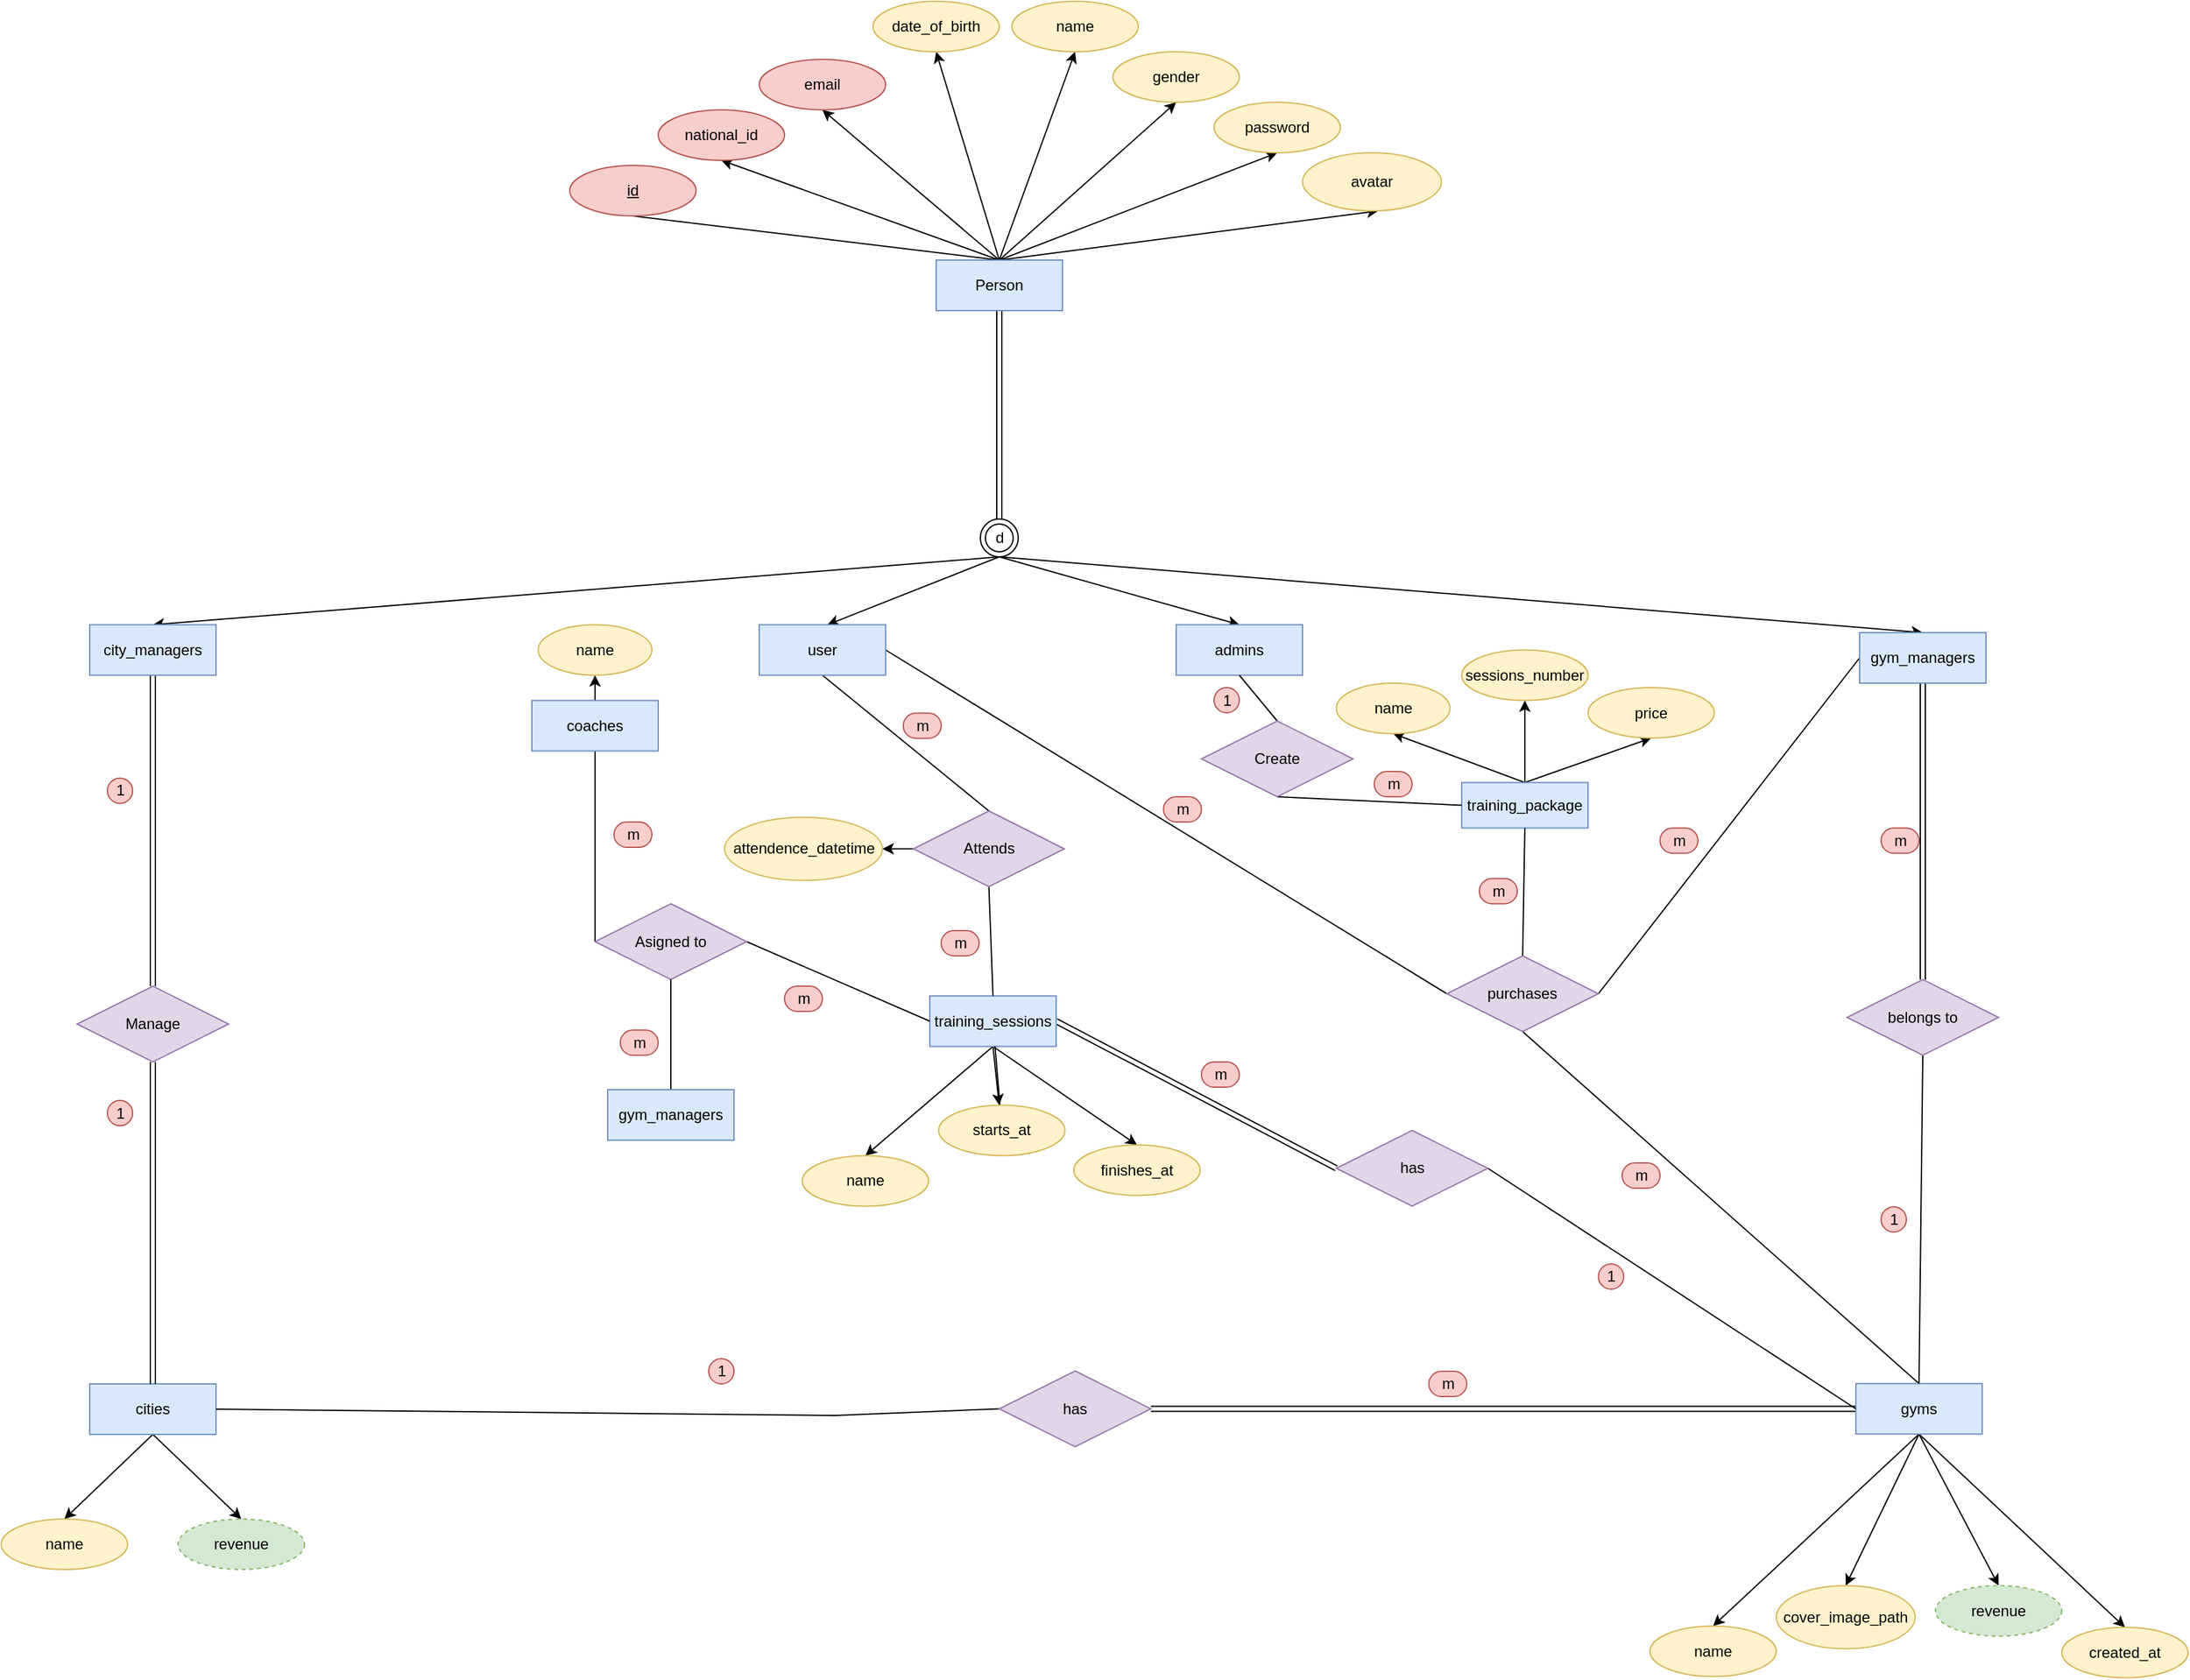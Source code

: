 <mxfile version="15.4.0" type="device" pages="3"><diagram name="Final EED" id="hSdr_7qNi2ngb2R9qDFf"><mxGraphModel dx="504" dy="-696" grid="1" gridSize="10" guides="1" tooltips="1" connect="1" arrows="1" fold="1" page="1" pageScale="1" pageWidth="1169" pageHeight="827" math="0" shadow="0"><root><mxCell id="fkvGp7f2tMPwCMIKvQLH-0"/><mxCell id="fkvGp7f2tMPwCMIKvQLH-1" parent="fkvGp7f2tMPwCMIKvQLH-0"/><mxCell id="IuwKmpMrqtrOCOOAfq3D-34" style="edgeStyle=none;rounded=0;orthogonalLoop=1;jettySize=auto;html=1;exitX=0.5;exitY=0;exitDx=0;exitDy=0;entryX=0.5;entryY=1;entryDx=0;entryDy=0;" parent="fkvGp7f2tMPwCMIKvQLH-1" source="IuwKmpMrqtrOCOOAfq3D-43" target="IuwKmpMrqtrOCOOAfq3D-44" edge="1"><mxGeometry relative="1" as="geometry"/></mxCell><mxCell id="IuwKmpMrqtrOCOOAfq3D-35" style="edgeStyle=none;rounded=0;orthogonalLoop=1;jettySize=auto;html=1;exitX=0.5;exitY=0;exitDx=0;exitDy=0;entryX=0.5;entryY=1;entryDx=0;entryDy=0;" parent="fkvGp7f2tMPwCMIKvQLH-1" source="IuwKmpMrqtrOCOOAfq3D-43" target="IuwKmpMrqtrOCOOAfq3D-46" edge="1"><mxGeometry relative="1" as="geometry"/></mxCell><mxCell id="IuwKmpMrqtrOCOOAfq3D-36" style="edgeStyle=none;rounded=0;orthogonalLoop=1;jettySize=auto;html=1;exitX=0.5;exitY=0;exitDx=0;exitDy=0;entryX=0.5;entryY=1;entryDx=0;entryDy=0;" parent="fkvGp7f2tMPwCMIKvQLH-1" source="IuwKmpMrqtrOCOOAfq3D-43" target="IuwKmpMrqtrOCOOAfq3D-45" edge="1"><mxGeometry relative="1" as="geometry"/></mxCell><mxCell id="IuwKmpMrqtrOCOOAfq3D-37" style="edgeStyle=none;rounded=0;orthogonalLoop=1;jettySize=auto;html=1;exitX=0.5;exitY=0;exitDx=0;exitDy=0;entryX=0.5;entryY=1;entryDx=0;entryDy=0;" parent="fkvGp7f2tMPwCMIKvQLH-1" source="IuwKmpMrqtrOCOOAfq3D-43" target="IuwKmpMrqtrOCOOAfq3D-47" edge="1"><mxGeometry relative="1" as="geometry"/></mxCell><mxCell id="IuwKmpMrqtrOCOOAfq3D-38" style="edgeStyle=none;rounded=0;orthogonalLoop=1;jettySize=auto;html=1;exitX=0.5;exitY=0;exitDx=0;exitDy=0;entryX=0.545;entryY=1;entryDx=0;entryDy=0;entryPerimeter=0;" parent="fkvGp7f2tMPwCMIKvQLH-1" source="IuwKmpMrqtrOCOOAfq3D-43" target="IuwKmpMrqtrOCOOAfq3D-48" edge="1"><mxGeometry relative="1" as="geometry"/></mxCell><mxCell id="IuwKmpMrqtrOCOOAfq3D-39" style="edgeStyle=none;rounded=0;orthogonalLoop=1;jettySize=auto;html=1;exitX=0.5;exitY=0;exitDx=0;exitDy=0;entryX=0.5;entryY=1;entryDx=0;entryDy=0;" parent="fkvGp7f2tMPwCMIKvQLH-1" source="IuwKmpMrqtrOCOOAfq3D-43" target="IuwKmpMrqtrOCOOAfq3D-49" edge="1"><mxGeometry relative="1" as="geometry"/></mxCell><mxCell id="IuwKmpMrqtrOCOOAfq3D-40" style="edgeStyle=none;rounded=0;orthogonalLoop=1;jettySize=auto;html=1;exitX=0.5;exitY=0;exitDx=0;exitDy=0;entryX=0.5;entryY=1;entryDx=0;entryDy=0;" parent="fkvGp7f2tMPwCMIKvQLH-1" source="IuwKmpMrqtrOCOOAfq3D-43" target="IuwKmpMrqtrOCOOAfq3D-50" edge="1"><mxGeometry relative="1" as="geometry"/></mxCell><mxCell id="IuwKmpMrqtrOCOOAfq3D-41" style="edgeStyle=none;shape=link;rounded=0;orthogonalLoop=1;jettySize=auto;html=1;exitX=0.5;exitY=1;exitDx=0;exitDy=0;entryX=0.5;entryY=0;entryDx=0;entryDy=0;endArrow=classic;endFill=1;" parent="fkvGp7f2tMPwCMIKvQLH-1" source="IuwKmpMrqtrOCOOAfq3D-43" target="IuwKmpMrqtrOCOOAfq3D-55" edge="1"><mxGeometry relative="1" as="geometry"/></mxCell><mxCell id="IuwKmpMrqtrOCOOAfq3D-42" style="edgeStyle=none;rounded=0;orthogonalLoop=1;jettySize=auto;html=1;exitX=0.5;exitY=0;exitDx=0;exitDy=0;entryX=0.5;entryY=1;entryDx=0;entryDy=0;endArrow=none;endFill=0;" parent="fkvGp7f2tMPwCMIKvQLH-1" source="IuwKmpMrqtrOCOOAfq3D-43" target="IuwKmpMrqtrOCOOAfq3D-57" edge="1"><mxGeometry relative="1" as="geometry"/></mxCell><mxCell id="IuwKmpMrqtrOCOOAfq3D-43" value="Person" style="whiteSpace=wrap;html=1;align=center;fillColor=#dae8fc;strokeColor=#6c8ebf;" parent="fkvGp7f2tMPwCMIKvQLH-1" vertex="1"><mxGeometry x="2240" y="2055" width="100" height="40" as="geometry"/></mxCell><mxCell id="IuwKmpMrqtrOCOOAfq3D-44" value="email" style="ellipse;whiteSpace=wrap;html=1;align=center;fillColor=#f8cecc;strokeColor=#b85450;" parent="fkvGp7f2tMPwCMIKvQLH-1" vertex="1"><mxGeometry x="2100" y="1896" width="100" height="40" as="geometry"/></mxCell><mxCell id="IuwKmpMrqtrOCOOAfq3D-45" value="name" style="ellipse;whiteSpace=wrap;html=1;align=center;fillColor=#fff2cc;strokeColor=#d6b656;" parent="fkvGp7f2tMPwCMIKvQLH-1" vertex="1"><mxGeometry x="2300" y="1850" width="100" height="40" as="geometry"/></mxCell><mxCell id="IuwKmpMrqtrOCOOAfq3D-46" value="national_id" style="ellipse;whiteSpace=wrap;html=1;align=center;fillColor=#f8cecc;strokeColor=#b85450;fontStyle=0" parent="fkvGp7f2tMPwCMIKvQLH-1" vertex="1"><mxGeometry x="2020" y="1936" width="100" height="40" as="geometry"/></mxCell><mxCell id="IuwKmpMrqtrOCOOAfq3D-47" value="password" style="ellipse;whiteSpace=wrap;html=1;align=center;fillColor=#fff2cc;strokeColor=#d6b656;" parent="fkvGp7f2tMPwCMIKvQLH-1" vertex="1"><mxGeometry x="2460" y="1930" width="100" height="40" as="geometry"/></mxCell><mxCell id="IuwKmpMrqtrOCOOAfq3D-48" value="avatar" style="ellipse;whiteSpace=wrap;html=1;align=center;fillColor=#fff2cc;strokeColor=#d6b656;" parent="fkvGp7f2tMPwCMIKvQLH-1" vertex="1"><mxGeometry x="2530" y="1970" width="110" height="46" as="geometry"/></mxCell><mxCell id="IuwKmpMrqtrOCOOAfq3D-49" value="date_of_birth" style="ellipse;whiteSpace=wrap;html=1;align=center;fillColor=#fff2cc;strokeColor=#d6b656;" parent="fkvGp7f2tMPwCMIKvQLH-1" vertex="1"><mxGeometry x="2190" y="1850" width="100" height="40" as="geometry"/></mxCell><mxCell id="IuwKmpMrqtrOCOOAfq3D-50" value="gender" style="ellipse;whiteSpace=wrap;html=1;align=center;fillColor=#fff2cc;strokeColor=#d6b656;" parent="fkvGp7f2tMPwCMIKvQLH-1" vertex="1"><mxGeometry x="2380" y="1890" width="100" height="40" as="geometry"/></mxCell><mxCell id="IuwKmpMrqtrOCOOAfq3D-51" style="rounded=0;orthogonalLoop=1;jettySize=auto;html=1;exitX=0.5;exitY=1;exitDx=0;exitDy=0;entryX=0.5;entryY=0;entryDx=0;entryDy=0;" parent="fkvGp7f2tMPwCMIKvQLH-1" source="IuwKmpMrqtrOCOOAfq3D-55" target="IuwKmpMrqtrOCOOAfq3D-58" edge="1"><mxGeometry relative="1" as="geometry"/></mxCell><mxCell id="IuwKmpMrqtrOCOOAfq3D-52" style="edgeStyle=none;rounded=0;orthogonalLoop=1;jettySize=auto;html=1;exitX=0.5;exitY=1;exitDx=0;exitDy=0;entryX=0.5;entryY=0;entryDx=0;entryDy=0;" parent="fkvGp7f2tMPwCMIKvQLH-1" source="IuwKmpMrqtrOCOOAfq3D-55" target="IuwKmpMrqtrOCOOAfq3D-60" edge="1"><mxGeometry relative="1" as="geometry"/></mxCell><mxCell id="IuwKmpMrqtrOCOOAfq3D-53" style="edgeStyle=none;rounded=0;orthogonalLoop=1;jettySize=auto;html=1;exitX=0.5;exitY=1;exitDx=0;exitDy=0;entryX=0.5;entryY=0;entryDx=0;entryDy=0;" parent="fkvGp7f2tMPwCMIKvQLH-1" source="IuwKmpMrqtrOCOOAfq3D-55" target="IuwKmpMrqtrOCOOAfq3D-62" edge="1"><mxGeometry relative="1" as="geometry"/></mxCell><mxCell id="IuwKmpMrqtrOCOOAfq3D-54" style="edgeStyle=none;rounded=0;orthogonalLoop=1;jettySize=auto;html=1;exitX=0.5;exitY=1;exitDx=0;exitDy=0;entryX=0.54;entryY=0;entryDx=0;entryDy=0;entryPerimeter=0;" parent="fkvGp7f2tMPwCMIKvQLH-1" source="IuwKmpMrqtrOCOOAfq3D-55" target="IuwKmpMrqtrOCOOAfq3D-64" edge="1"><mxGeometry relative="1" as="geometry"/></mxCell><mxCell id="IuwKmpMrqtrOCOOAfq3D-55" value="" style="ellipse;shape=doubleEllipse;whiteSpace=wrap;html=1;aspect=fixed;" parent="fkvGp7f2tMPwCMIKvQLH-1" vertex="1"><mxGeometry x="2275" y="2260" width="30" height="30" as="geometry"/></mxCell><mxCell id="IuwKmpMrqtrOCOOAfq3D-56" value="d" style="text;html=1;resizable=0;autosize=1;align=center;verticalAlign=middle;points=[];fillColor=none;strokeColor=none;rounded=0;" parent="fkvGp7f2tMPwCMIKvQLH-1" vertex="1"><mxGeometry x="2280" y="2265" width="20" height="20" as="geometry"/></mxCell><mxCell id="IuwKmpMrqtrOCOOAfq3D-57" value="id" style="ellipse;whiteSpace=wrap;html=1;align=center;fillColor=#f8cecc;strokeColor=#b85450;fontStyle=4" parent="fkvGp7f2tMPwCMIKvQLH-1" vertex="1"><mxGeometry x="1950" y="1980" width="100" height="40" as="geometry"/></mxCell><mxCell id="IuwKmpMrqtrOCOOAfq3D-58" value="admins" style="whiteSpace=wrap;html=1;align=center;fillColor=#dae8fc;strokeColor=#6c8ebf;" parent="fkvGp7f2tMPwCMIKvQLH-1" vertex="1"><mxGeometry x="2430" y="2343.75" width="100" height="40" as="geometry"/></mxCell><mxCell id="IuwKmpMrqtrOCOOAfq3D-59" style="edgeStyle=none;rounded=0;orthogonalLoop=1;jettySize=auto;html=1;exitX=0.5;exitY=1;exitDx=0;exitDy=0;entryX=0.5;entryY=0;entryDx=0;entryDy=0;endArrow=none;endFill=0;strokeColor=default;shape=link;" parent="fkvGp7f2tMPwCMIKvQLH-1" source="IuwKmpMrqtrOCOOAfq3D-60" target="IuwKmpMrqtrOCOOAfq3D-115" edge="1"><mxGeometry relative="1" as="geometry"/></mxCell><mxCell id="IuwKmpMrqtrOCOOAfq3D-60" value="city_managers" style="whiteSpace=wrap;html=1;align=center;fillColor=#dae8fc;strokeColor=#6c8ebf;" parent="fkvGp7f2tMPwCMIKvQLH-1" vertex="1"><mxGeometry x="1570" y="2343.75" width="100" height="40" as="geometry"/></mxCell><mxCell id="IuwKmpMrqtrOCOOAfq3D-61" style="edgeStyle=none;rounded=0;orthogonalLoop=1;jettySize=auto;html=1;exitX=0.5;exitY=1;exitDx=0;exitDy=0;entryX=0.5;entryY=0;entryDx=0;entryDy=0;endArrow=none;endFill=0;shape=link;" parent="fkvGp7f2tMPwCMIKvQLH-1" source="IuwKmpMrqtrOCOOAfq3D-62" target="IuwKmpMrqtrOCOOAfq3D-102" edge="1"><mxGeometry relative="1" as="geometry"/></mxCell><mxCell id="IuwKmpMrqtrOCOOAfq3D-267" style="edgeStyle=none;rounded=0;orthogonalLoop=1;jettySize=auto;html=1;exitX=0;exitY=0.5;exitDx=0;exitDy=0;entryX=1;entryY=0.5;entryDx=0;entryDy=0;endArrow=none;endFill=0;strokeColor=default;" parent="fkvGp7f2tMPwCMIKvQLH-1" source="IuwKmpMrqtrOCOOAfq3D-62" target="IuwKmpMrqtrOCOOAfq3D-133" edge="1"><mxGeometry relative="1" as="geometry"/></mxCell><mxCell id="IuwKmpMrqtrOCOOAfq3D-62" value="gym_managers" style="whiteSpace=wrap;html=1;align=center;fillColor=#dae8fc;strokeColor=#6c8ebf;" parent="fkvGp7f2tMPwCMIKvQLH-1" vertex="1"><mxGeometry x="2971" y="2350" width="100" height="40" as="geometry"/></mxCell><mxCell id="IuwKmpMrqtrOCOOAfq3D-156" style="edgeStyle=none;rounded=0;orthogonalLoop=1;jettySize=auto;html=1;endArrow=none;endFill=0;strokeColor=default;entryX=0;entryY=0.5;entryDx=0;entryDy=0;exitX=1;exitY=0.5;exitDx=0;exitDy=0;" parent="fkvGp7f2tMPwCMIKvQLH-1" source="IuwKmpMrqtrOCOOAfq3D-64" target="IuwKmpMrqtrOCOOAfq3D-133" edge="1"><mxGeometry relative="1" as="geometry"><mxPoint x="2460" y="2420" as="targetPoint"/><mxPoint x="2240" y="2364" as="sourcePoint"/></mxGeometry></mxCell><mxCell id="IuwKmpMrqtrOCOOAfq3D-273" style="edgeStyle=none;rounded=0;orthogonalLoop=1;jettySize=auto;html=1;exitX=0.5;exitY=1;exitDx=0;exitDy=0;entryX=0.5;entryY=0;entryDx=0;entryDy=0;endArrow=none;endFill=0;strokeColor=default;" parent="fkvGp7f2tMPwCMIKvQLH-1" source="IuwKmpMrqtrOCOOAfq3D-64" target="IuwKmpMrqtrOCOOAfq3D-127" edge="1"><mxGeometry relative="1" as="geometry"/></mxCell><mxCell id="IuwKmpMrqtrOCOOAfq3D-64" value="user" style="whiteSpace=wrap;html=1;align=center;fillColor=#dae8fc;strokeColor=#6c8ebf;" parent="fkvGp7f2tMPwCMIKvQLH-1" vertex="1"><mxGeometry x="2100" y="2343.75" width="100" height="40" as="geometry"/></mxCell><mxCell id="IuwKmpMrqtrOCOOAfq3D-65" style="edgeStyle=none;rounded=0;orthogonalLoop=1;jettySize=auto;html=1;exitX=0.5;exitY=1;exitDx=0;exitDy=0;entryX=0.5;entryY=0;entryDx=0;entryDy=0;endArrow=classic;endFill=1;" parent="fkvGp7f2tMPwCMIKvQLH-1" source="IuwKmpMrqtrOCOOAfq3D-67" target="IuwKmpMrqtrOCOOAfq3D-68" edge="1"><mxGeometry relative="1" as="geometry"/></mxCell><mxCell id="IuwKmpMrqtrOCOOAfq3D-66" style="edgeStyle=none;rounded=0;orthogonalLoop=1;jettySize=auto;html=1;entryX=0.5;entryY=0;entryDx=0;entryDy=0;endArrow=classic;endFill=1;exitX=0.5;exitY=1;exitDx=0;exitDy=0;" parent="fkvGp7f2tMPwCMIKvQLH-1" source="IuwKmpMrqtrOCOOAfq3D-67" target="IuwKmpMrqtrOCOOAfq3D-69" edge="1"><mxGeometry relative="1" as="geometry"/></mxCell><mxCell id="IuwKmpMrqtrOCOOAfq3D-67" value="cities" style="whiteSpace=wrap;html=1;align=center;fillColor=#dae8fc;strokeColor=#6c8ebf;" parent="fkvGp7f2tMPwCMIKvQLH-1" vertex="1"><mxGeometry x="1570" y="2945" width="100" height="40" as="geometry"/></mxCell><mxCell id="IuwKmpMrqtrOCOOAfq3D-68" value="name" style="ellipse;whiteSpace=wrap;html=1;align=center;fillColor=#fff2cc;strokeColor=#d6b656;" parent="fkvGp7f2tMPwCMIKvQLH-1" vertex="1"><mxGeometry x="1500" y="3052" width="100" height="40" as="geometry"/></mxCell><mxCell id="IuwKmpMrqtrOCOOAfq3D-69" value="revenue" style="ellipse;whiteSpace=wrap;html=1;align=center;dashed=1;fillColor=#d5e8d4;strokeColor=#82b366;" parent="fkvGp7f2tMPwCMIKvQLH-1" vertex="1"><mxGeometry x="1640" y="3052" width="100" height="40" as="geometry"/></mxCell><mxCell id="IuwKmpMrqtrOCOOAfq3D-70" style="edgeStyle=none;rounded=0;orthogonalLoop=1;jettySize=auto;html=1;exitX=0.5;exitY=1;exitDx=0;exitDy=0;entryX=0.5;entryY=0;entryDx=0;entryDy=0;endArrow=classic;endFill=1;" parent="fkvGp7f2tMPwCMIKvQLH-1" source="IuwKmpMrqtrOCOOAfq3D-76" target="IuwKmpMrqtrOCOOAfq3D-78" edge="1"><mxGeometry relative="1" as="geometry"/></mxCell><mxCell id="IuwKmpMrqtrOCOOAfq3D-72" style="edgeStyle=none;rounded=0;orthogonalLoop=1;jettySize=auto;html=1;exitX=0.5;exitY=1;exitDx=0;exitDy=0;entryX=0.5;entryY=0;entryDx=0;entryDy=0;endArrow=classic;endFill=1;" parent="fkvGp7f2tMPwCMIKvQLH-1" source="IuwKmpMrqtrOCOOAfq3D-76" target="IuwKmpMrqtrOCOOAfq3D-79" edge="1"><mxGeometry relative="1" as="geometry"/></mxCell><mxCell id="IuwKmpMrqtrOCOOAfq3D-73" style="edgeStyle=none;rounded=0;orthogonalLoop=1;jettySize=auto;html=1;exitX=0.5;exitY=1;exitDx=0;exitDy=0;entryX=0.5;entryY=0;entryDx=0;entryDy=0;endArrow=classic;endFill=1;" parent="fkvGp7f2tMPwCMIKvQLH-1" source="IuwKmpMrqtrOCOOAfq3D-76" target="IuwKmpMrqtrOCOOAfq3D-77" edge="1"><mxGeometry relative="1" as="geometry"/></mxCell><mxCell id="IuwKmpMrqtrOCOOAfq3D-74" style="edgeStyle=none;rounded=0;orthogonalLoop=1;jettySize=auto;html=1;entryX=0.5;entryY=0;entryDx=0;entryDy=0;endArrow=classic;endFill=1;exitX=0.5;exitY=1;exitDx=0;exitDy=0;" parent="fkvGp7f2tMPwCMIKvQLH-1" source="IuwKmpMrqtrOCOOAfq3D-76" target="IuwKmpMrqtrOCOOAfq3D-80" edge="1"><mxGeometry relative="1" as="geometry"><mxPoint x="3018" y="2974.75" as="sourcePoint"/></mxGeometry></mxCell><mxCell id="IuwKmpMrqtrOCOOAfq3D-140" style="edgeStyle=none;rounded=0;orthogonalLoop=1;jettySize=auto;html=1;exitX=0;exitY=0.5;exitDx=0;exitDy=0;entryX=1;entryY=0.5;entryDx=0;entryDy=0;endArrow=none;endFill=0;strokeColor=default;shape=link;" parent="fkvGp7f2tMPwCMIKvQLH-1" source="IuwKmpMrqtrOCOOAfq3D-76" target="IuwKmpMrqtrOCOOAfq3D-107" edge="1"><mxGeometry relative="1" as="geometry"/></mxCell><mxCell id="IuwKmpMrqtrOCOOAfq3D-265" style="edgeStyle=none;rounded=0;orthogonalLoop=1;jettySize=auto;html=1;exitX=0.5;exitY=0;exitDx=0;exitDy=0;entryX=0.5;entryY=1;entryDx=0;entryDy=0;endArrow=none;endFill=0;strokeColor=default;" parent="fkvGp7f2tMPwCMIKvQLH-1" source="IuwKmpMrqtrOCOOAfq3D-76" target="IuwKmpMrqtrOCOOAfq3D-133" edge="1"><mxGeometry relative="1" as="geometry"/></mxCell><mxCell id="IuwKmpMrqtrOCOOAfq3D-76" value="gyms" style="whiteSpace=wrap;html=1;align=center;fillColor=#dae8fc;strokeColor=#6c8ebf;" parent="fkvGp7f2tMPwCMIKvQLH-1" vertex="1"><mxGeometry x="2968" y="2944.75" width="100" height="40" as="geometry"/></mxCell><mxCell id="IuwKmpMrqtrOCOOAfq3D-77" value="name" style="ellipse;whiteSpace=wrap;html=1;align=center;fillColor=#fff2cc;strokeColor=#d6b656;" parent="fkvGp7f2tMPwCMIKvQLH-1" vertex="1"><mxGeometry x="2805" y="3136.75" width="100" height="40" as="geometry"/></mxCell><mxCell id="IuwKmpMrqtrOCOOAfq3D-78" value="created_at" style="ellipse;whiteSpace=wrap;html=1;align=center;fillColor=#fff2cc;strokeColor=#d6b656;" parent="fkvGp7f2tMPwCMIKvQLH-1" vertex="1"><mxGeometry x="3131" y="3137.75" width="100" height="40" as="geometry"/></mxCell><mxCell id="IuwKmpMrqtrOCOOAfq3D-79" value="cover_image_path" style="ellipse;whiteSpace=wrap;html=1;align=center;fillColor=#fff2cc;strokeColor=#d6b656;" parent="fkvGp7f2tMPwCMIKvQLH-1" vertex="1"><mxGeometry x="2905" y="3104.75" width="110" height="50" as="geometry"/></mxCell><mxCell id="IuwKmpMrqtrOCOOAfq3D-80" value="revenue" style="ellipse;whiteSpace=wrap;html=1;align=center;dashed=1;fillColor=#d5e8d4;strokeColor=#82b366;" parent="fkvGp7f2tMPwCMIKvQLH-1" vertex="1"><mxGeometry x="3031" y="3104.75" width="100" height="40" as="geometry"/></mxCell><mxCell id="IuwKmpMrqtrOCOOAfq3D-269" style="edgeStyle=none;rounded=0;orthogonalLoop=1;jettySize=auto;html=1;exitX=0.5;exitY=0;exitDx=0;exitDy=0;entryX=0.5;entryY=1;entryDx=0;entryDy=0;endArrow=classic;endFill=1;strokeColor=default;" parent="fkvGp7f2tMPwCMIKvQLH-1" source="IuwKmpMrqtrOCOOAfq3D-84" target="IuwKmpMrqtrOCOOAfq3D-85" edge="1"><mxGeometry relative="1" as="geometry"><mxPoint x="2616.75" y="2443.75" as="targetPoint"/></mxGeometry></mxCell><mxCell id="IuwKmpMrqtrOCOOAfq3D-271" style="edgeStyle=none;rounded=0;orthogonalLoop=1;jettySize=auto;html=1;exitX=0.5;exitY=0;exitDx=0;exitDy=0;entryX=0.5;entryY=1;entryDx=0;entryDy=0;endArrow=classic;endFill=1;strokeColor=default;" parent="fkvGp7f2tMPwCMIKvQLH-1" source="IuwKmpMrqtrOCOOAfq3D-84" target="IuwKmpMrqtrOCOOAfq3D-87" edge="1"><mxGeometry relative="1" as="geometry"/></mxCell><mxCell id="IuwKmpMrqtrOCOOAfq3D-272" style="edgeStyle=none;rounded=0;orthogonalLoop=1;jettySize=auto;html=1;exitX=0.5;exitY=0;exitDx=0;exitDy=0;entryX=0.5;entryY=1;entryDx=0;entryDy=0;endArrow=classic;endFill=1;strokeColor=default;" parent="fkvGp7f2tMPwCMIKvQLH-1" source="IuwKmpMrqtrOCOOAfq3D-84" target="IuwKmpMrqtrOCOOAfq3D-86" edge="1"><mxGeometry relative="1" as="geometry"/></mxCell><mxCell id="IuwKmpMrqtrOCOOAfq3D-84" value="training_package" style="whiteSpace=wrap;html=1;align=center;fillColor=#dae8fc;strokeColor=#6c8ebf;" parent="fkvGp7f2tMPwCMIKvQLH-1" vertex="1"><mxGeometry x="2656" y="2468.75" width="100" height="36" as="geometry"/></mxCell><mxCell id="IuwKmpMrqtrOCOOAfq3D-85" value="name" style="ellipse;whiteSpace=wrap;html=1;align=center;fillColor=#fff2cc;strokeColor=#d6b656;" parent="fkvGp7f2tMPwCMIKvQLH-1" vertex="1"><mxGeometry x="2556.75" y="2390" width="90" height="40" as="geometry"/></mxCell><mxCell id="IuwKmpMrqtrOCOOAfq3D-86" value="price" style="ellipse;whiteSpace=wrap;html=1;align=center;fillColor=#fff2cc;strokeColor=#d6b656;" parent="fkvGp7f2tMPwCMIKvQLH-1" vertex="1"><mxGeometry x="2756" y="2393.5" width="100" height="40" as="geometry"/></mxCell><mxCell id="IuwKmpMrqtrOCOOAfq3D-87" value="sessions_number" style="ellipse;whiteSpace=wrap;html=1;align=center;fillColor=#fff2cc;strokeColor=#d6b656;" parent="fkvGp7f2tMPwCMIKvQLH-1" vertex="1"><mxGeometry x="2656" y="2363.75" width="100" height="40" as="geometry"/></mxCell><mxCell id="IuwKmpMrqtrOCOOAfq3D-88" style="edgeStyle=none;rounded=0;orthogonalLoop=1;jettySize=auto;html=1;exitX=0.5;exitY=1;exitDx=0;exitDy=0;entryX=0.5;entryY=0;entryDx=0;entryDy=0;endArrow=classic;endFill=1;" parent="fkvGp7f2tMPwCMIKvQLH-1" source="IuwKmpMrqtrOCOOAfq3D-92" target="IuwKmpMrqtrOCOOAfq3D-93" edge="1"><mxGeometry relative="1" as="geometry"/></mxCell><mxCell id="IuwKmpMrqtrOCOOAfq3D-89" style="edgeStyle=none;rounded=0;orthogonalLoop=1;jettySize=auto;html=1;exitX=0.5;exitY=1;exitDx=0;exitDy=0;endArrow=classic;endFill=1;" parent="fkvGp7f2tMPwCMIKvQLH-1" source="IuwKmpMrqtrOCOOAfq3D-92" target="IuwKmpMrqtrOCOOAfq3D-95" edge="1"><mxGeometry relative="1" as="geometry"/></mxCell><mxCell id="IuwKmpMrqtrOCOOAfq3D-90" style="edgeStyle=none;rounded=0;orthogonalLoop=1;jettySize=auto;html=1;exitX=0.5;exitY=1;exitDx=0;exitDy=0;entryX=0.5;entryY=0;entryDx=0;entryDy=0;endArrow=classic;endFill=1;" parent="fkvGp7f2tMPwCMIKvQLH-1" source="IuwKmpMrqtrOCOOAfq3D-92" target="IuwKmpMrqtrOCOOAfq3D-96" edge="1"><mxGeometry relative="1" as="geometry"><mxPoint x="2274" y="2311.75" as="targetPoint"/></mxGeometry></mxCell><mxCell id="kvTsXOBWR-v2OHeN9zhf-2" style="edgeStyle=none;rounded=0;orthogonalLoop=1;jettySize=auto;html=1;exitX=1;exitY=0.5;exitDx=0;exitDy=0;entryX=0;entryY=0.5;entryDx=0;entryDy=0;endArrow=none;endFill=0;strokeColor=default;shape=link;" parent="fkvGp7f2tMPwCMIKvQLH-1" source="IuwKmpMrqtrOCOOAfq3D-92" target="kvTsXOBWR-v2OHeN9zhf-1" edge="1"><mxGeometry relative="1" as="geometry"/></mxCell><mxCell id="IuwKmpMrqtrOCOOAfq3D-92" value="training_sessions" style="whiteSpace=wrap;html=1;align=center;fillColor=#dae8fc;strokeColor=#6c8ebf;" parent="fkvGp7f2tMPwCMIKvQLH-1" vertex="1"><mxGeometry x="2235" y="2637.75" width="100" height="40" as="geometry"/></mxCell><mxCell id="IuwKmpMrqtrOCOOAfq3D-93" value="name" style="ellipse;whiteSpace=wrap;html=1;align=center;fillColor=#fff2cc;strokeColor=#d6b656;" parent="fkvGp7f2tMPwCMIKvQLH-1" vertex="1"><mxGeometry x="2134" y="2764.25" width="100" height="40" as="geometry"/></mxCell><mxCell id="IuwKmpMrqtrOCOOAfq3D-94" value="" style="edgeStyle=none;rounded=0;orthogonalLoop=1;jettySize=auto;html=1;endArrow=none;endFill=0;strokeColor=default;" parent="fkvGp7f2tMPwCMIKvQLH-1" source="IuwKmpMrqtrOCOOAfq3D-95" target="IuwKmpMrqtrOCOOAfq3D-92" edge="1"><mxGeometry relative="1" as="geometry"/></mxCell><mxCell id="IuwKmpMrqtrOCOOAfq3D-95" value="starts_at" style="ellipse;whiteSpace=wrap;html=1;align=center;fillColor=#fff2cc;strokeColor=#d6b656;" parent="fkvGp7f2tMPwCMIKvQLH-1" vertex="1"><mxGeometry x="2242" y="2724.25" width="100" height="40" as="geometry"/></mxCell><mxCell id="IuwKmpMrqtrOCOOAfq3D-96" value="finishes_at" style="ellipse;whiteSpace=wrap;html=1;align=center;fillColor=#fff2cc;strokeColor=#d6b656;" parent="fkvGp7f2tMPwCMIKvQLH-1" vertex="1"><mxGeometry x="2349" y="2755.75" width="100" height="40" as="geometry"/></mxCell><mxCell id="IuwKmpMrqtrOCOOAfq3D-97" style="edgeStyle=none;rounded=0;orthogonalLoop=1;jettySize=auto;html=1;exitX=1;exitY=1;exitDx=0;exitDy=0;endArrow=none;endFill=0;" parent="fkvGp7f2tMPwCMIKvQLH-1" edge="1"><mxGeometry relative="1" as="geometry"><mxPoint x="2249.146" y="2705.976" as="sourcePoint"/><mxPoint x="2248.751" y="2706.13" as="targetPoint"/></mxGeometry></mxCell><mxCell id="IuwKmpMrqtrOCOOAfq3D-275" style="edgeStyle=none;rounded=0;orthogonalLoop=1;jettySize=auto;html=1;exitX=0.5;exitY=1;exitDx=0;exitDy=0;entryX=0;entryY=0.5;entryDx=0;entryDy=0;endArrow=none;endFill=0;strokeColor=default;startArrow=none;" parent="fkvGp7f2tMPwCMIKvQLH-1" source="IuwKmpMrqtrOCOOAfq3D-99" target="IuwKmpMrqtrOCOOAfq3D-123" edge="1"><mxGeometry relative="1" as="geometry"/></mxCell><mxCell id="IuwKmpMrqtrOCOOAfq3D-282" style="edgeStyle=none;rounded=0;orthogonalLoop=1;jettySize=auto;html=1;exitX=0.5;exitY=0;exitDx=0;exitDy=0;entryX=0.5;entryY=1;entryDx=0;entryDy=0;endArrow=classic;endFill=1;strokeColor=default;" parent="fkvGp7f2tMPwCMIKvQLH-1" source="IuwKmpMrqtrOCOOAfq3D-99" target="IuwKmpMrqtrOCOOAfq3D-279" edge="1"><mxGeometry relative="1" as="geometry"/></mxCell><mxCell id="IuwKmpMrqtrOCOOAfq3D-99" value="coaches" style="whiteSpace=wrap;html=1;align=center;fillColor=#dae8fc;strokeColor=#6c8ebf;" parent="fkvGp7f2tMPwCMIKvQLH-1" vertex="1"><mxGeometry x="1920" y="2403.75" width="100" height="40" as="geometry"/></mxCell><mxCell id="IuwKmpMrqtrOCOOAfq3D-101" style="edgeStyle=none;rounded=0;orthogonalLoop=1;jettySize=auto;html=1;exitX=0.5;exitY=1;exitDx=0;exitDy=0;entryX=0.5;entryY=0;entryDx=0;entryDy=0;endArrow=none;endFill=0;" parent="fkvGp7f2tMPwCMIKvQLH-1" source="IuwKmpMrqtrOCOOAfq3D-102" target="IuwKmpMrqtrOCOOAfq3D-76" edge="1"><mxGeometry relative="1" as="geometry"/></mxCell><mxCell id="IuwKmpMrqtrOCOOAfq3D-102" value="belongs to" style="shape=rhombus;perimeter=rhombusPerimeter;whiteSpace=wrap;html=1;align=center;fillColor=#e1d5e7;strokeColor=#9673a6;" parent="fkvGp7f2tMPwCMIKvQLH-1" vertex="1"><mxGeometry x="2961" y="2624.75" width="120" height="60" as="geometry"/></mxCell><mxCell id="IuwKmpMrqtrOCOOAfq3D-103" value="1" style="text;html=1;resizable=0;autosize=1;align=center;verticalAlign=middle;points=[];fillColor=#f8cecc;strokeColor=#b85450;rounded=1;arcSize=50;" parent="fkvGp7f2tMPwCMIKvQLH-1" vertex="1"><mxGeometry x="2988" y="2804.75" width="20" height="20" as="geometry"/></mxCell><mxCell id="IuwKmpMrqtrOCOOAfq3D-105" style="edgeStyle=none;rounded=0;orthogonalLoop=1;jettySize=auto;html=1;exitX=0;exitY=0.5;exitDx=0;exitDy=0;entryX=1;entryY=0.5;entryDx=0;entryDy=0;endArrow=none;endFill=0;" parent="fkvGp7f2tMPwCMIKvQLH-1" source="IuwKmpMrqtrOCOOAfq3D-107" target="IuwKmpMrqtrOCOOAfq3D-67" edge="1"><mxGeometry relative="1" as="geometry"><mxPoint x="1532" y="3011.5" as="sourcePoint"/><Array as="points"><mxPoint x="2160" y="2970"/></Array></mxGeometry></mxCell><mxCell id="IuwKmpMrqtrOCOOAfq3D-107" value="has" style="shape=rhombus;perimeter=rhombusPerimeter;whiteSpace=wrap;html=1;align=center;fillColor=#e1d5e7;strokeColor=#9673a6;" parent="fkvGp7f2tMPwCMIKvQLH-1" vertex="1"><mxGeometry x="2290" y="2934.75" width="120" height="60" as="geometry"/></mxCell><mxCell id="IuwKmpMrqtrOCOOAfq3D-109" value="1" style="text;html=1;resizable=0;autosize=1;align=center;verticalAlign=middle;points=[];fillColor=#f8cecc;strokeColor=#b85450;rounded=1;arcSize=50;" parent="fkvGp7f2tMPwCMIKvQLH-1" vertex="1"><mxGeometry x="2060" y="2925" width="20" height="20" as="geometry"/></mxCell><mxCell id="IuwKmpMrqtrOCOOAfq3D-110" style="edgeStyle=none;rounded=0;orthogonalLoop=1;jettySize=auto;html=1;exitX=0.5;exitY=0;exitDx=0;exitDy=0;entryX=0.5;entryY=1;entryDx=0;entryDy=0;endArrow=none;endFill=0;strokeColor=default;" parent="fkvGp7f2tMPwCMIKvQLH-1" source="IuwKmpMrqtrOCOOAfq3D-112" target="IuwKmpMrqtrOCOOAfq3D-58" edge="1"><mxGeometry relative="1" as="geometry"/></mxCell><mxCell id="IuwKmpMrqtrOCOOAfq3D-111" style="edgeStyle=none;rounded=0;orthogonalLoop=1;jettySize=auto;html=1;exitX=0.5;exitY=1;exitDx=0;exitDy=0;entryX=0;entryY=0.5;entryDx=0;entryDy=0;endArrow=none;endFill=0;strokeColor=default;" parent="fkvGp7f2tMPwCMIKvQLH-1" source="IuwKmpMrqtrOCOOAfq3D-112" target="IuwKmpMrqtrOCOOAfq3D-84" edge="1"><mxGeometry relative="1" as="geometry"><mxPoint x="2448.75" y="2562.25" as="sourcePoint"/></mxGeometry></mxCell><mxCell id="IuwKmpMrqtrOCOOAfq3D-112" value="Create" style="shape=rhombus;perimeter=rhombusPerimeter;whiteSpace=wrap;html=1;align=center;fillColor=#e1d5e7;strokeColor=#9673a6;" parent="fkvGp7f2tMPwCMIKvQLH-1" vertex="1"><mxGeometry x="2450" y="2420" width="120" height="60" as="geometry"/></mxCell><mxCell id="IuwKmpMrqtrOCOOAfq3D-113" style="edgeStyle=none;rounded=0;orthogonalLoop=1;jettySize=auto;html=1;exitX=0;exitY=0.5;exitDx=0;exitDy=0;endArrow=classic;endFill=1;" parent="fkvGp7f2tMPwCMIKvQLH-1" source="IuwKmpMrqtrOCOOAfq3D-58" target="IuwKmpMrqtrOCOOAfq3D-58" edge="1"><mxGeometry relative="1" as="geometry"/></mxCell><mxCell id="IuwKmpMrqtrOCOOAfq3D-114" style="edgeStyle=none;shape=link;rounded=0;orthogonalLoop=1;jettySize=auto;html=1;exitX=0.5;exitY=1;exitDx=0;exitDy=0;entryX=0.5;entryY=0;entryDx=0;entryDy=0;endArrow=none;endFill=0;strokeColor=default;" parent="fkvGp7f2tMPwCMIKvQLH-1" source="IuwKmpMrqtrOCOOAfq3D-115" target="IuwKmpMrqtrOCOOAfq3D-67" edge="1"><mxGeometry relative="1" as="geometry"/></mxCell><mxCell id="IuwKmpMrqtrOCOOAfq3D-115" value="Manage" style="shape=rhombus;perimeter=rhombusPerimeter;whiteSpace=wrap;html=1;align=center;fillColor=#e1d5e7;strokeColor=#9673a6;" parent="fkvGp7f2tMPwCMIKvQLH-1" vertex="1"><mxGeometry x="1560" y="2630" width="120" height="60" as="geometry"/></mxCell><mxCell id="IuwKmpMrqtrOCOOAfq3D-116" value="1" style="text;html=1;resizable=0;autosize=1;align=center;verticalAlign=middle;points=[];fillColor=#f8cecc;strokeColor=#b85450;rounded=1;arcSize=50;" parent="fkvGp7f2tMPwCMIKvQLH-1" vertex="1"><mxGeometry x="1584" y="2465.25" width="20" height="20" as="geometry"/></mxCell><mxCell id="IuwKmpMrqtrOCOOAfq3D-117" value="1" style="text;html=1;resizable=0;autosize=1;align=center;verticalAlign=middle;points=[];fillColor=#f8cecc;strokeColor=#b85450;rounded=1;arcSize=50;" parent="fkvGp7f2tMPwCMIKvQLH-1" vertex="1"><mxGeometry x="1584" y="2720.5" width="20" height="20" as="geometry"/></mxCell><mxCell id="IuwKmpMrqtrOCOOAfq3D-276" style="edgeStyle=none;rounded=0;orthogonalLoop=1;jettySize=auto;html=1;exitX=1;exitY=0.5;exitDx=0;exitDy=0;endArrow=none;endFill=0;strokeColor=default;entryX=0;entryY=0.5;entryDx=0;entryDy=0;" parent="fkvGp7f2tMPwCMIKvQLH-1" source="IuwKmpMrqtrOCOOAfq3D-123" target="IuwKmpMrqtrOCOOAfq3D-92" edge="1"><mxGeometry relative="1" as="geometry"><mxPoint x="2230" y="2658" as="targetPoint"/></mxGeometry></mxCell><mxCell id="IuwKmpMrqtrOCOOAfq3D-123" value="Asigned to" style="shape=rhombus;perimeter=rhombusPerimeter;whiteSpace=wrap;html=1;align=center;fillColor=#e1d5e7;strokeColor=#9673a6;" parent="fkvGp7f2tMPwCMIKvQLH-1" vertex="1"><mxGeometry x="1970" y="2564.75" width="120" height="60" as="geometry"/></mxCell><mxCell id="IuwKmpMrqtrOCOOAfq3D-124" value="m" style="text;html=1;resizable=0;autosize=1;align=center;verticalAlign=middle;points=[];fillColor=#f8cecc;strokeColor=#b85450;rounded=1;arcSize=50;" parent="fkvGp7f2tMPwCMIKvQLH-1" vertex="1"><mxGeometry x="2120" y="2630" width="30" height="20" as="geometry"/></mxCell><mxCell id="IuwKmpMrqtrOCOOAfq3D-125" value="m" style="text;html=1;resizable=0;autosize=1;align=center;verticalAlign=middle;points=[];fillColor=#f8cecc;strokeColor=#b85450;rounded=1;arcSize=50;" parent="fkvGp7f2tMPwCMIKvQLH-1" vertex="1"><mxGeometry x="1985" y="2500" width="30" height="20" as="geometry"/></mxCell><mxCell id="IuwKmpMrqtrOCOOAfq3D-126" style="edgeStyle=none;rounded=0;orthogonalLoop=1;jettySize=auto;html=1;exitX=0.5;exitY=1;exitDx=0;exitDy=0;entryX=0.5;entryY=0;entryDx=0;entryDy=0;endArrow=none;endFill=0;strokeColor=default;" parent="fkvGp7f2tMPwCMIKvQLH-1" source="IuwKmpMrqtrOCOOAfq3D-127" target="IuwKmpMrqtrOCOOAfq3D-92" edge="1"><mxGeometry relative="1" as="geometry"/></mxCell><mxCell id="kvTsXOBWR-v2OHeN9zhf-16" style="edgeStyle=none;rounded=0;orthogonalLoop=1;jettySize=auto;html=1;exitX=0;exitY=0.5;exitDx=0;exitDy=0;entryX=1;entryY=0.5;entryDx=0;entryDy=0;endArrow=classic;endFill=1;strokeColor=default;" parent="fkvGp7f2tMPwCMIKvQLH-1" source="IuwKmpMrqtrOCOOAfq3D-127" target="kvTsXOBWR-v2OHeN9zhf-15" edge="1"><mxGeometry relative="1" as="geometry"/></mxCell><mxCell id="IuwKmpMrqtrOCOOAfq3D-127" value="Attends" style="shape=rhombus;perimeter=rhombusPerimeter;whiteSpace=wrap;html=1;align=center;fillColor=#e1d5e7;strokeColor=#9673a6;" parent="fkvGp7f2tMPwCMIKvQLH-1" vertex="1"><mxGeometry x="2222" y="2491.25" width="119.5" height="60" as="geometry"/></mxCell><mxCell id="IuwKmpMrqtrOCOOAfq3D-128" value="m" style="text;html=1;resizable=0;autosize=1;align=center;verticalAlign=middle;points=[];fillColor=#f8cecc;strokeColor=#b85450;rounded=1;arcSize=50;" parent="fkvGp7f2tMPwCMIKvQLH-1" vertex="1"><mxGeometry x="2214" y="2413.75" width="30" height="20" as="geometry"/></mxCell><mxCell id="IuwKmpMrqtrOCOOAfq3D-129" value="m" style="text;html=1;resizable=0;autosize=1;align=center;verticalAlign=middle;points=[];fillColor=#f8cecc;strokeColor=#b85450;rounded=1;arcSize=50;" parent="fkvGp7f2tMPwCMIKvQLH-1" vertex="1"><mxGeometry x="2244" y="2586" width="30" height="20" as="geometry"/></mxCell><mxCell id="IuwKmpMrqtrOCOOAfq3D-130" style="edgeStyle=none;rounded=0;orthogonalLoop=1;jettySize=auto;html=1;exitX=0.5;exitY=0;exitDx=0;exitDy=0;endArrow=none;endFill=0;strokeColor=default;entryX=0.5;entryY=1;entryDx=0;entryDy=0;" parent="fkvGp7f2tMPwCMIKvQLH-1" source="IuwKmpMrqtrOCOOAfq3D-133" target="IuwKmpMrqtrOCOOAfq3D-84" edge="1"><mxGeometry relative="1" as="geometry"><mxPoint x="2810" y="2455.25" as="sourcePoint"/><mxPoint x="2610" y="2570" as="targetPoint"/></mxGeometry></mxCell><mxCell id="IuwKmpMrqtrOCOOAfq3D-133" value="purchases" style="shape=rhombus;perimeter=rhombusPerimeter;whiteSpace=wrap;html=1;align=center;fillColor=#e1d5e7;strokeColor=#9673a6;rotation=0;" parent="fkvGp7f2tMPwCMIKvQLH-1" vertex="1"><mxGeometry x="2644.25" y="2606" width="120" height="60" as="geometry"/></mxCell><mxCell id="IuwKmpMrqtrOCOOAfq3D-134" value="m" style="text;html=1;resizable=0;autosize=1;align=center;verticalAlign=middle;points=[];fillColor=#f8cecc;strokeColor=#b85450;rounded=1;arcSize=50;" parent="fkvGp7f2tMPwCMIKvQLH-1" vertex="1"><mxGeometry x="2988" y="2504.75" width="30" height="20" as="geometry"/></mxCell><mxCell id="IuwKmpMrqtrOCOOAfq3D-136" value="m" style="text;html=1;resizable=0;autosize=1;align=center;verticalAlign=middle;points=[];fillColor=#f8cecc;strokeColor=#b85450;rounded=1;arcSize=50;" parent="fkvGp7f2tMPwCMIKvQLH-1" vertex="1"><mxGeometry x="2813" y="2504.75" width="30" height="20" as="geometry"/></mxCell><mxCell id="IuwKmpMrqtrOCOOAfq3D-141" value="m" style="text;html=1;resizable=0;autosize=1;align=center;verticalAlign=middle;points=[];fillColor=#f8cecc;strokeColor=#b85450;rounded=1;arcSize=50;" parent="fkvGp7f2tMPwCMIKvQLH-1" vertex="1"><mxGeometry x="2630" y="2935" width="30" height="20" as="geometry"/></mxCell><mxCell id="IuwKmpMrqtrOCOOAfq3D-147" value="m" style="text;html=1;resizable=0;autosize=1;align=center;verticalAlign=middle;points=[];fillColor=#f8cecc;strokeColor=#b85450;rounded=1;arcSize=50;" parent="fkvGp7f2tMPwCMIKvQLH-1" vertex="1"><mxGeometry x="2420" y="2480" width="30" height="20" as="geometry"/></mxCell><mxCell id="IuwKmpMrqtrOCOOAfq3D-153" value="m" style="text;html=1;resizable=0;autosize=1;align=center;verticalAlign=middle;points=[];fillColor=#f8cecc;strokeColor=#b85450;rounded=1;arcSize=50;" parent="fkvGp7f2tMPwCMIKvQLH-1" vertex="1"><mxGeometry x="2783" y="2770" width="30" height="20" as="geometry"/></mxCell><mxCell id="IuwKmpMrqtrOCOOAfq3D-157" value="1" style="text;html=1;resizable=0;autosize=1;align=center;verticalAlign=middle;points=[];fillColor=#f8cecc;strokeColor=#b85450;rounded=1;arcSize=50;" parent="fkvGp7f2tMPwCMIKvQLH-1" vertex="1"><mxGeometry x="2460" y="2393.5" width="20" height="20" as="geometry"/></mxCell><mxCell id="IuwKmpMrqtrOCOOAfq3D-268" value="m" style="text;html=1;resizable=0;autosize=1;align=center;verticalAlign=middle;points=[];fillColor=#f8cecc;strokeColor=#b85450;rounded=1;arcSize=50;" parent="fkvGp7f2tMPwCMIKvQLH-1" vertex="1"><mxGeometry x="2586.75" y="2460" width="30" height="20" as="geometry"/></mxCell><mxCell id="IuwKmpMrqtrOCOOAfq3D-279" value="name" style="ellipse;whiteSpace=wrap;html=1;align=center;fillColor=#fff2cc;strokeColor=#d6b656;" parent="fkvGp7f2tMPwCMIKvQLH-1" vertex="1"><mxGeometry x="1925" y="2343.75" width="90" height="40" as="geometry"/></mxCell><mxCell id="kvTsXOBWR-v2OHeN9zhf-3" style="edgeStyle=none;rounded=0;orthogonalLoop=1;jettySize=auto;html=1;exitX=1;exitY=0.5;exitDx=0;exitDy=0;entryX=0;entryY=0.5;entryDx=0;entryDy=0;endArrow=none;endFill=0;strokeColor=default;" parent="fkvGp7f2tMPwCMIKvQLH-1" source="kvTsXOBWR-v2OHeN9zhf-1" target="IuwKmpMrqtrOCOOAfq3D-76" edge="1"><mxGeometry relative="1" as="geometry"/></mxCell><mxCell id="kvTsXOBWR-v2OHeN9zhf-1" value="has" style="shape=rhombus;perimeter=rhombusPerimeter;whiteSpace=wrap;html=1;align=center;fillColor=#e1d5e7;strokeColor=#9673a6;rotation=0;" parent="fkvGp7f2tMPwCMIKvQLH-1" vertex="1"><mxGeometry x="2556.75" y="2744.25" width="120" height="60" as="geometry"/></mxCell><mxCell id="kvTsXOBWR-v2OHeN9zhf-4" value="m" style="text;html=1;resizable=0;autosize=1;align=center;verticalAlign=middle;points=[];fillColor=#f8cecc;strokeColor=#b85450;rounded=1;arcSize=50;" parent="fkvGp7f2tMPwCMIKvQLH-1" vertex="1"><mxGeometry x="2450" y="2690" width="30" height="20" as="geometry"/></mxCell><mxCell id="kvTsXOBWR-v2OHeN9zhf-6" value="1" style="text;html=1;resizable=0;autosize=1;align=center;verticalAlign=middle;points=[];fillColor=#f8cecc;strokeColor=#b85450;rounded=1;arcSize=50;" parent="fkvGp7f2tMPwCMIKvQLH-1" vertex="1"><mxGeometry x="2764.25" y="2850" width="20" height="20" as="geometry"/></mxCell><mxCell id="kvTsXOBWR-v2OHeN9zhf-10" style="edgeStyle=none;rounded=0;orthogonalLoop=1;jettySize=auto;html=1;exitX=0.5;exitY=0;exitDx=0;exitDy=0;entryX=0.5;entryY=1;entryDx=0;entryDy=0;endArrow=none;endFill=0;strokeColor=default;" parent="fkvGp7f2tMPwCMIKvQLH-1" source="kvTsXOBWR-v2OHeN9zhf-7" target="IuwKmpMrqtrOCOOAfq3D-123" edge="1"><mxGeometry relative="1" as="geometry"/></mxCell><mxCell id="kvTsXOBWR-v2OHeN9zhf-7" value="gym_managers" style="whiteSpace=wrap;html=1;align=center;fillColor=#dae8fc;strokeColor=#6c8ebf;" parent="fkvGp7f2tMPwCMIKvQLH-1" vertex="1"><mxGeometry x="1980" y="2712" width="100" height="40" as="geometry"/></mxCell><mxCell id="kvTsXOBWR-v2OHeN9zhf-12" value="m" style="text;html=1;resizable=0;autosize=1;align=center;verticalAlign=middle;points=[];fillColor=#f8cecc;strokeColor=#b85450;rounded=1;arcSize=50;" parent="fkvGp7f2tMPwCMIKvQLH-1" vertex="1"><mxGeometry x="1990" y="2664.75" width="30" height="20" as="geometry"/></mxCell><mxCell id="kvTsXOBWR-v2OHeN9zhf-15" value="attendence_datetime" style="ellipse;whiteSpace=wrap;html=1;align=center;fillColor=#fff2cc;strokeColor=#d6b656;" parent="fkvGp7f2tMPwCMIKvQLH-1" vertex="1"><mxGeometry x="2072.5" y="2496.25" width="125" height="50" as="geometry"/></mxCell><mxCell id="kvTsXOBWR-v2OHeN9zhf-19" value="m" style="text;html=1;resizable=0;autosize=1;align=center;verticalAlign=middle;points=[];fillColor=#f8cecc;strokeColor=#b85450;rounded=1;arcSize=50;" parent="fkvGp7f2tMPwCMIKvQLH-1" vertex="1"><mxGeometry x="2670" y="2544.75" width="30" height="20" as="geometry"/></mxCell></root></mxGraphModel></diagram><diagram name="Old EED (Wrong)" id="I5pskqRenlkBRNXmGsg3"><mxGraphModel dx="3200" dy="1990" grid="1" gridSize="10" guides="1" tooltips="1" connect="1" arrows="1" fold="1" page="1" pageScale="1" pageWidth="1169" pageHeight="827" math="0" shadow="0"><root><mxCell id="3XnUyBH3vOrXRpiGpQa9-0"/><mxCell id="3XnUyBH3vOrXRpiGpQa9-1" parent="3XnUyBH3vOrXRpiGpQa9-0"/><mxCell id="3XnUyBH3vOrXRpiGpQa9-2" style="edgeStyle=none;rounded=0;orthogonalLoop=1;jettySize=auto;html=1;exitX=0.5;exitY=0;exitDx=0;exitDy=0;entryX=0.5;entryY=1;entryDx=0;entryDy=0;" parent="3XnUyBH3vOrXRpiGpQa9-1" source="3XnUyBH3vOrXRpiGpQa9-11" target="3XnUyBH3vOrXRpiGpQa9-12" edge="1"><mxGeometry relative="1" as="geometry"/></mxCell><mxCell id="3XnUyBH3vOrXRpiGpQa9-3" style="edgeStyle=none;rounded=0;orthogonalLoop=1;jettySize=auto;html=1;exitX=0.5;exitY=0;exitDx=0;exitDy=0;entryX=0.5;entryY=1;entryDx=0;entryDy=0;" parent="3XnUyBH3vOrXRpiGpQa9-1" source="3XnUyBH3vOrXRpiGpQa9-11" target="3XnUyBH3vOrXRpiGpQa9-14" edge="1"><mxGeometry relative="1" as="geometry"/></mxCell><mxCell id="3XnUyBH3vOrXRpiGpQa9-4" style="edgeStyle=none;rounded=0;orthogonalLoop=1;jettySize=auto;html=1;exitX=0.5;exitY=0;exitDx=0;exitDy=0;entryX=0.5;entryY=1;entryDx=0;entryDy=0;" parent="3XnUyBH3vOrXRpiGpQa9-1" source="3XnUyBH3vOrXRpiGpQa9-11" target="3XnUyBH3vOrXRpiGpQa9-13" edge="1"><mxGeometry relative="1" as="geometry"/></mxCell><mxCell id="3XnUyBH3vOrXRpiGpQa9-5" style="edgeStyle=none;rounded=0;orthogonalLoop=1;jettySize=auto;html=1;exitX=0.5;exitY=0;exitDx=0;exitDy=0;entryX=0.5;entryY=1;entryDx=0;entryDy=0;" parent="3XnUyBH3vOrXRpiGpQa9-1" source="3XnUyBH3vOrXRpiGpQa9-11" target="3XnUyBH3vOrXRpiGpQa9-15" edge="1"><mxGeometry relative="1" as="geometry"/></mxCell><mxCell id="3XnUyBH3vOrXRpiGpQa9-6" style="edgeStyle=none;rounded=0;orthogonalLoop=1;jettySize=auto;html=1;exitX=0.5;exitY=0;exitDx=0;exitDy=0;entryX=0.545;entryY=1;entryDx=0;entryDy=0;entryPerimeter=0;" parent="3XnUyBH3vOrXRpiGpQa9-1" source="3XnUyBH3vOrXRpiGpQa9-11" target="3XnUyBH3vOrXRpiGpQa9-16" edge="1"><mxGeometry relative="1" as="geometry"/></mxCell><mxCell id="3XnUyBH3vOrXRpiGpQa9-7" style="edgeStyle=none;rounded=0;orthogonalLoop=1;jettySize=auto;html=1;exitX=0.5;exitY=0;exitDx=0;exitDy=0;entryX=0.5;entryY=1;entryDx=0;entryDy=0;" parent="3XnUyBH3vOrXRpiGpQa9-1" source="3XnUyBH3vOrXRpiGpQa9-11" target="3XnUyBH3vOrXRpiGpQa9-19" edge="1"><mxGeometry relative="1" as="geometry"/></mxCell><mxCell id="3XnUyBH3vOrXRpiGpQa9-8" style="edgeStyle=none;rounded=0;orthogonalLoop=1;jettySize=auto;html=1;exitX=0.5;exitY=0;exitDx=0;exitDy=0;entryX=0.5;entryY=1;entryDx=0;entryDy=0;" parent="3XnUyBH3vOrXRpiGpQa9-1" source="3XnUyBH3vOrXRpiGpQa9-11" target="3XnUyBH3vOrXRpiGpQa9-20" edge="1"><mxGeometry relative="1" as="geometry"/></mxCell><mxCell id="3XnUyBH3vOrXRpiGpQa9-9" style="edgeStyle=none;shape=link;rounded=0;orthogonalLoop=1;jettySize=auto;html=1;exitX=0.5;exitY=1;exitDx=0;exitDy=0;entryX=0.5;entryY=0;entryDx=0;entryDy=0;endArrow=classic;endFill=1;" parent="3XnUyBH3vOrXRpiGpQa9-1" source="3XnUyBH3vOrXRpiGpQa9-11" target="3XnUyBH3vOrXRpiGpQa9-41" edge="1"><mxGeometry relative="1" as="geometry"/></mxCell><mxCell id="3XnUyBH3vOrXRpiGpQa9-10" style="edgeStyle=none;rounded=0;orthogonalLoop=1;jettySize=auto;html=1;exitX=0.5;exitY=0;exitDx=0;exitDy=0;entryX=0.5;entryY=1;entryDx=0;entryDy=0;endArrow=none;endFill=0;" parent="3XnUyBH3vOrXRpiGpQa9-1" source="3XnUyBH3vOrXRpiGpQa9-11" target="3XnUyBH3vOrXRpiGpQa9-43" edge="1"><mxGeometry relative="1" as="geometry"/></mxCell><mxCell id="3XnUyBH3vOrXRpiGpQa9-11" value="Person" style="whiteSpace=wrap;html=1;align=center;fillColor=#dae8fc;strokeColor=#6c8ebf;" parent="3XnUyBH3vOrXRpiGpQa9-1" vertex="1"><mxGeometry x="746" y="175" width="100" height="40" as="geometry"/></mxCell><mxCell id="3XnUyBH3vOrXRpiGpQa9-12" value="email" style="ellipse;whiteSpace=wrap;html=1;align=center;fillColor=#f8cecc;strokeColor=#b85450;" parent="3XnUyBH3vOrXRpiGpQa9-1" vertex="1"><mxGeometry x="606" y="16" width="100" height="40" as="geometry"/></mxCell><mxCell id="3XnUyBH3vOrXRpiGpQa9-13" value="name" style="ellipse;whiteSpace=wrap;html=1;align=center;fillColor=#fff2cc;strokeColor=#d6b656;" parent="3XnUyBH3vOrXRpiGpQa9-1" vertex="1"><mxGeometry x="806" y="-30" width="100" height="40" as="geometry"/></mxCell><mxCell id="3XnUyBH3vOrXRpiGpQa9-14" value="national_id" style="ellipse;whiteSpace=wrap;html=1;align=center;fillColor=#f8cecc;strokeColor=#b85450;fontStyle=0" parent="3XnUyBH3vOrXRpiGpQa9-1" vertex="1"><mxGeometry x="526" y="56" width="100" height="40" as="geometry"/></mxCell><mxCell id="3XnUyBH3vOrXRpiGpQa9-15" value="password" style="ellipse;whiteSpace=wrap;html=1;align=center;fillColor=#fff2cc;strokeColor=#d6b656;" parent="3XnUyBH3vOrXRpiGpQa9-1" vertex="1"><mxGeometry x="966" y="50" width="100" height="40" as="geometry"/></mxCell><mxCell id="3XnUyBH3vOrXRpiGpQa9-16" value="avatar" style="ellipse;whiteSpace=wrap;html=1;align=center;fillColor=#fff2cc;strokeColor=#d6b656;" parent="3XnUyBH3vOrXRpiGpQa9-1" vertex="1"><mxGeometry x="1036" y="90" width="110" height="46" as="geometry"/></mxCell><mxCell id="3XnUyBH3vOrXRpiGpQa9-17" style="edgeStyle=none;rounded=0;orthogonalLoop=1;jettySize=auto;html=1;exitX=0;exitY=0.5;exitDx=0;exitDy=0;entryX=1;entryY=0.5;entryDx=0;entryDy=0;endArrow=none;endFill=0;" parent="3XnUyBH3vOrXRpiGpQa9-1" source="3XnUyBH3vOrXRpiGpQa9-18" target="3XnUyBH3vOrXRpiGpQa9-71" edge="1"><mxGeometry relative="1" as="geometry"><mxPoint x="270" y="596" as="targetPoint"/></mxGeometry></mxCell><mxCell id="3XnUyBH3vOrXRpiGpQa9-18" value="" style="ellipse;shape=doubleEllipse;whiteSpace=wrap;html=1;aspect=fixed;" parent="3XnUyBH3vOrXRpiGpQa9-1" vertex="1"><mxGeometry x="300" y="581" width="30" height="30" as="geometry"/></mxCell><mxCell id="3XnUyBH3vOrXRpiGpQa9-19" value="date_of_birth" style="ellipse;whiteSpace=wrap;html=1;align=center;fillColor=#fff2cc;strokeColor=#d6b656;" parent="3XnUyBH3vOrXRpiGpQa9-1" vertex="1"><mxGeometry x="696" y="-30" width="100" height="40" as="geometry"/></mxCell><mxCell id="3XnUyBH3vOrXRpiGpQa9-20" value="gender" style="ellipse;whiteSpace=wrap;html=1;align=center;fillColor=#fff2cc;strokeColor=#d6b656;" parent="3XnUyBH3vOrXRpiGpQa9-1" vertex="1"><mxGeometry x="886" y="10" width="100" height="40" as="geometry"/></mxCell><mxCell id="3XnUyBH3vOrXRpiGpQa9-21" value="admins" style="whiteSpace=wrap;html=1;align=center;fillColor=#dae8fc;strokeColor=#6c8ebf;" parent="3XnUyBH3vOrXRpiGpQa9-1" vertex="1"><mxGeometry x="-890" y="571" width="100" height="50" as="geometry"/></mxCell><mxCell id="3XnUyBH3vOrXRpiGpQa9-22" value="d" style="text;html=1;resizable=0;autosize=1;align=center;verticalAlign=middle;points=[];fillColor=none;strokeColor=none;rounded=0;" parent="3XnUyBH3vOrXRpiGpQa9-1" vertex="1"><mxGeometry x="305" y="586" width="20" height="20" as="geometry"/></mxCell><mxCell id="67njSNPCLtZeLC7Q-h0z-5" style="edgeStyle=none;rounded=0;orthogonalLoop=1;jettySize=auto;html=1;exitX=0.5;exitY=0;exitDx=0;exitDy=0;entryX=0.5;entryY=1;entryDx=0;entryDy=0;endArrow=classic;endFill=1;" parent="3XnUyBH3vOrXRpiGpQa9-1" source="3XnUyBH3vOrXRpiGpQa9-27" target="3XnUyBH3vOrXRpiGpQa9-28" edge="1"><mxGeometry relative="1" as="geometry"/></mxCell><mxCell id="67njSNPCLtZeLC7Q-h0z-6" style="edgeStyle=none;rounded=0;orthogonalLoop=1;jettySize=auto;html=1;exitX=0.5;exitY=0;exitDx=0;exitDy=0;entryX=0.5;entryY=1;entryDx=0;entryDy=0;endArrow=classic;endFill=1;" parent="3XnUyBH3vOrXRpiGpQa9-1" source="3XnUyBH3vOrXRpiGpQa9-27" target="3XnUyBH3vOrXRpiGpQa9-30" edge="1"><mxGeometry relative="1" as="geometry"/></mxCell><mxCell id="67njSNPCLtZeLC7Q-h0z-7" style="edgeStyle=none;rounded=0;orthogonalLoop=1;jettySize=auto;html=1;exitX=0.5;exitY=0;exitDx=0;exitDy=0;entryX=0.5;entryY=1;entryDx=0;entryDy=0;endArrow=classic;endFill=1;" parent="3XnUyBH3vOrXRpiGpQa9-1" source="3XnUyBH3vOrXRpiGpQa9-27" target="3XnUyBH3vOrXRpiGpQa9-29" edge="1"><mxGeometry relative="1" as="geometry"/></mxCell><mxCell id="3XnUyBH3vOrXRpiGpQa9-27" value="training_package" style="whiteSpace=wrap;html=1;align=center;fillColor=#dae8fc;strokeColor=#6c8ebf;" parent="3XnUyBH3vOrXRpiGpQa9-1" vertex="1"><mxGeometry x="-10" y="-146" width="100" height="36" as="geometry"/></mxCell><mxCell id="3XnUyBH3vOrXRpiGpQa9-28" value="name" style="ellipse;whiteSpace=wrap;html=1;align=center;fillColor=#fff2cc;strokeColor=#d6b656;" parent="3XnUyBH3vOrXRpiGpQa9-1" vertex="1"><mxGeometry x="-127.5" y="-269" width="90" height="45" as="geometry"/></mxCell><mxCell id="3XnUyBH3vOrXRpiGpQa9-29" value="price" style="ellipse;whiteSpace=wrap;html=1;align=center;fillColor=#fff2cc;strokeColor=#d6b656;" parent="3XnUyBH3vOrXRpiGpQa9-1" vertex="1"><mxGeometry x="110" y="-269" width="100" height="40" as="geometry"/></mxCell><mxCell id="3XnUyBH3vOrXRpiGpQa9-30" value="sessions_number" style="ellipse;whiteSpace=wrap;html=1;align=center;fillColor=#fff2cc;strokeColor=#d6b656;" parent="3XnUyBH3vOrXRpiGpQa9-1" vertex="1"><mxGeometry x="-10" y="-309" width="100" height="40" as="geometry"/></mxCell><mxCell id="BVjQJrXd631De7LE2uGL-12" style="edgeStyle=none;rounded=0;orthogonalLoop=1;jettySize=auto;html=1;exitX=0.5;exitY=0;exitDx=0;exitDy=0;entryX=0.5;entryY=1;entryDx=0;entryDy=0;endArrow=none;endFill=0;" parent="3XnUyBH3vOrXRpiGpQa9-1" source="3XnUyBH3vOrXRpiGpQa9-33" target="3XnUyBH3vOrXRpiGpQa9-27" edge="1"><mxGeometry relative="1" as="geometry"/></mxCell><mxCell id="6wAWY_jPVy7nvPov10EY-1" style="edgeStyle=none;rounded=0;orthogonalLoop=1;jettySize=auto;html=1;exitX=0.5;exitY=1;exitDx=0;exitDy=0;entryX=0;entryY=0;entryDx=0;entryDy=0;endArrow=none;endFill=0;" parent="3XnUyBH3vOrXRpiGpQa9-1" source="3XnUyBH3vOrXRpiGpQa9-33" target="3XnUyBH3vOrXRpiGpQa9-38" edge="1"><mxGeometry relative="1" as="geometry"/></mxCell><mxCell id="3XnUyBH3vOrXRpiGpQa9-33" value="purchases" style="shape=rhombus;perimeter=rhombusPerimeter;whiteSpace=wrap;html=1;align=center;fillColor=#e1d5e7;strokeColor=#9673a6;rotation=0;" parent="3XnUyBH3vOrXRpiGpQa9-1" vertex="1"><mxGeometry x="-20" y="10" width="120" height="60" as="geometry"/></mxCell><mxCell id="3XnUyBH3vOrXRpiGpQa9-35" style="edgeStyle=none;rounded=0;orthogonalLoop=1;jettySize=auto;html=1;exitX=0;exitY=0.5;exitDx=0;exitDy=0;entryX=1;entryY=0.5;entryDx=0;entryDy=0;endArrow=classic;endFill=1;shape=link;" parent="3XnUyBH3vOrXRpiGpQa9-1" source="3XnUyBH3vOrXRpiGpQa9-36" target="3XnUyBH3vOrXRpiGpQa9-18" edge="1"><mxGeometry relative="1" as="geometry"/></mxCell><mxCell id="3XnUyBH3vOrXRpiGpQa9-36" value="employee" style="whiteSpace=wrap;html=1;align=center;fillColor=#dae8fc;strokeColor=#6c8ebf;" parent="3XnUyBH3vOrXRpiGpQa9-1" vertex="1"><mxGeometry x="506" y="576" width="100" height="40" as="geometry"/></mxCell><mxCell id="3XnUyBH3vOrXRpiGpQa9-38" value="user" style="whiteSpace=wrap;html=1;align=center;fillColor=#dae8fc;strokeColor=#6c8ebf;" parent="3XnUyBH3vOrXRpiGpQa9-1" vertex="1"><mxGeometry x="480" y="338.5" width="100" height="40" as="geometry"/></mxCell><mxCell id="3XnUyBH3vOrXRpiGpQa9-39" style="edgeStyle=none;rounded=0;orthogonalLoop=1;jettySize=auto;html=1;exitX=0;exitY=0.5;exitDx=0;exitDy=0;entryX=1;entryY=0.5;entryDx=0;entryDy=0;endArrow=none;endFill=0;" parent="3XnUyBH3vOrXRpiGpQa9-1" source="3XnUyBH3vOrXRpiGpQa9-41" target="3XnUyBH3vOrXRpiGpQa9-36" edge="1"><mxGeometry relative="1" as="geometry"/></mxCell><mxCell id="3XnUyBH3vOrXRpiGpQa9-40" style="edgeStyle=none;rounded=0;orthogonalLoop=1;jettySize=auto;html=1;exitX=0;exitY=0.5;exitDx=0;exitDy=0;endArrow=none;endFill=0;entryX=1;entryY=0.5;entryDx=0;entryDy=0;" parent="3XnUyBH3vOrXRpiGpQa9-1" source="3XnUyBH3vOrXRpiGpQa9-41" target="3XnUyBH3vOrXRpiGpQa9-38" edge="1"><mxGeometry relative="1" as="geometry"><mxPoint x="601" y="440" as="targetPoint"/></mxGeometry></mxCell><mxCell id="3XnUyBH3vOrXRpiGpQa9-41" value="" style="ellipse;shape=doubleEllipse;whiteSpace=wrap;html=1;aspect=fixed;" parent="3XnUyBH3vOrXRpiGpQa9-1" vertex="1"><mxGeometry x="786" y="486" width="30" height="30" as="geometry"/></mxCell><mxCell id="3XnUyBH3vOrXRpiGpQa9-42" value="d" style="text;html=1;resizable=0;autosize=1;align=center;verticalAlign=middle;points=[];fillColor=none;strokeColor=none;rounded=0;" parent="3XnUyBH3vOrXRpiGpQa9-1" vertex="1"><mxGeometry x="791" y="491" width="20" height="20" as="geometry"/></mxCell><mxCell id="3XnUyBH3vOrXRpiGpQa9-43" value="id" style="ellipse;whiteSpace=wrap;html=1;align=center;fillColor=#f8cecc;strokeColor=#b85450;fontStyle=4" parent="3XnUyBH3vOrXRpiGpQa9-1" vertex="1"><mxGeometry x="456" y="100" width="100" height="40" as="geometry"/></mxCell><mxCell id="67njSNPCLtZeLC7Q-h0z-11" style="edgeStyle=none;rounded=0;orthogonalLoop=1;jettySize=auto;html=1;exitX=0.5;exitY=0;exitDx=0;exitDy=0;entryX=0.5;entryY=1;entryDx=0;entryDy=0;endArrow=none;endFill=0;" parent="3XnUyBH3vOrXRpiGpQa9-1" source="3XnUyBH3vOrXRpiGpQa9-47" target="3XnUyBH3vOrXRpiGpQa9-67" edge="1"><mxGeometry relative="1" as="geometry"/></mxCell><mxCell id="67njSNPCLtZeLC7Q-h0z-14" style="edgeStyle=none;rounded=0;orthogonalLoop=1;jettySize=auto;html=1;exitX=0.5;exitY=0;exitDx=0;exitDy=0;entryX=1;entryY=0.5;entryDx=0;entryDy=0;endArrow=none;endFill=0;shape=link;" parent="3XnUyBH3vOrXRpiGpQa9-1" source="3XnUyBH3vOrXRpiGpQa9-47" target="67njSNPCLtZeLC7Q-h0z-13" edge="1"><mxGeometry relative="1" as="geometry"/></mxCell><mxCell id="7BEeQwaL0ZzUTKSQMzfb-3" style="edgeStyle=none;rounded=0;orthogonalLoop=1;jettySize=auto;html=1;exitX=0.5;exitY=0;exitDx=0;exitDy=0;entryX=0.5;entryY=1;entryDx=0;entryDy=0;endArrow=none;endFill=0;" parent="3XnUyBH3vOrXRpiGpQa9-1" source="3XnUyBH3vOrXRpiGpQa9-47" target="7BEeQwaL0ZzUTKSQMzfb-0" edge="1"><mxGeometry relative="1" as="geometry"/></mxCell><mxCell id="3XnUyBH3vOrXRpiGpQa9-47" value="city_managers" style="whiteSpace=wrap;html=1;align=center;fillColor=#dae8fc;strokeColor=#6c8ebf;" parent="3XnUyBH3vOrXRpiGpQa9-1" vertex="1"><mxGeometry x="-625" y="576" width="100" height="40" as="geometry"/></mxCell><mxCell id="3XnUyBH3vOrXRpiGpQa9-48" style="edgeStyle=none;rounded=0;orthogonalLoop=1;jettySize=auto;html=1;exitX=0;exitY=0.5;exitDx=0;exitDy=0;entryX=1;entryY=0.5;entryDx=0;entryDy=0;endArrow=classic;endFill=1;" parent="3XnUyBH3vOrXRpiGpQa9-1" source="3XnUyBH3vOrXRpiGpQa9-49" target="3XnUyBH3vOrXRpiGpQa9-47" edge="1"><mxGeometry relative="1" as="geometry"><mxPoint x="-309" y="856" as="targetPoint"/></mxGeometry></mxCell><mxCell id="3XnUyBH3vOrXRpiGpQa9-49" value="" style="ellipse;shape=doubleEllipse;whiteSpace=wrap;html=1;aspect=fixed;" parent="3XnUyBH3vOrXRpiGpQa9-1" vertex="1"><mxGeometry x="-310" y="581" width="30" height="30" as="geometry"/></mxCell><mxCell id="3XnUyBH3vOrXRpiGpQa9-50" value="d" style="text;html=1;resizable=0;autosize=1;align=center;verticalAlign=middle;points=[];fillColor=none;strokeColor=none;rounded=0;" parent="3XnUyBH3vOrXRpiGpQa9-1" vertex="1"><mxGeometry x="-305" y="586" width="20" height="20" as="geometry"/></mxCell><mxCell id="3XnUyBH3vOrXRpiGpQa9-51" style="edgeStyle=none;rounded=0;orthogonalLoop=1;jettySize=auto;html=1;exitX=0;exitY=0.5;exitDx=0;exitDy=0;entryX=1;entryY=0.5;entryDx=0;entryDy=0;endArrow=none;endFill=0;" parent="3XnUyBH3vOrXRpiGpQa9-1" source="3XnUyBH3vOrXRpiGpQa9-47" target="3XnUyBH3vOrXRpiGpQa9-53" edge="1"><mxGeometry relative="1" as="geometry"><mxPoint x="-380" y="699.5" as="sourcePoint"/></mxGeometry></mxCell><mxCell id="67njSNPCLtZeLC7Q-h0z-2" style="edgeStyle=none;rounded=0;orthogonalLoop=1;jettySize=auto;html=1;exitX=0;exitY=0.5;exitDx=0;exitDy=0;entryX=1;entryY=0.5;entryDx=0;entryDy=0;endArrow=classic;endFill=1;" parent="3XnUyBH3vOrXRpiGpQa9-1" source="3XnUyBH3vOrXRpiGpQa9-53" target="3XnUyBH3vOrXRpiGpQa9-21" edge="1"><mxGeometry relative="1" as="geometry"/></mxCell><mxCell id="3XnUyBH3vOrXRpiGpQa9-53" value="" style="ellipse;shape=doubleEllipse;whiteSpace=wrap;html=1;aspect=fixed;" parent="3XnUyBH3vOrXRpiGpQa9-1" vertex="1"><mxGeometry x="-730" y="581" width="30" height="30" as="geometry"/></mxCell><mxCell id="3XnUyBH3vOrXRpiGpQa9-54" value="d" style="text;html=1;resizable=0;autosize=1;align=center;verticalAlign=middle;points=[];fillColor=none;strokeColor=none;rounded=0;" parent="3XnUyBH3vOrXRpiGpQa9-1" vertex="1"><mxGeometry x="-725" y="586" width="20" height="20" as="geometry"/></mxCell><mxCell id="67njSNPCLtZeLC7Q-h0z-15" style="edgeStyle=none;rounded=0;orthogonalLoop=1;jettySize=auto;html=1;exitX=0.5;exitY=0;exitDx=0;exitDy=0;entryX=0.5;entryY=1;entryDx=0;entryDy=0;endArrow=classic;endFill=1;" parent="3XnUyBH3vOrXRpiGpQa9-1" source="3XnUyBH3vOrXRpiGpQa9-59" target="3XnUyBH3vOrXRpiGpQa9-60" edge="1"><mxGeometry relative="1" as="geometry"/></mxCell><mxCell id="67njSNPCLtZeLC7Q-h0z-16" style="edgeStyle=none;rounded=0;orthogonalLoop=1;jettySize=auto;html=1;exitX=0.5;exitY=0;exitDx=0;exitDy=0;entryX=0.5;entryY=1;entryDx=0;entryDy=0;endArrow=classic;endFill=1;" parent="3XnUyBH3vOrXRpiGpQa9-1" source="3XnUyBH3vOrXRpiGpQa9-59" target="3XnUyBH3vOrXRpiGpQa9-126" edge="1"><mxGeometry relative="1" as="geometry"/></mxCell><mxCell id="67njSNPCLtZeLC7Q-h0z-18" style="edgeStyle=none;rounded=0;orthogonalLoop=1;jettySize=auto;html=1;exitX=1;exitY=0.5;exitDx=0;exitDy=0;entryX=0;entryY=0.5;entryDx=0;entryDy=0;endArrow=none;endFill=0;" parent="3XnUyBH3vOrXRpiGpQa9-1" source="3XnUyBH3vOrXRpiGpQa9-59" target="3XnUyBH3vOrXRpiGpQa9-64" edge="1"><mxGeometry relative="1" as="geometry"/></mxCell><mxCell id="3XnUyBH3vOrXRpiGpQa9-59" value="cities" style="whiteSpace=wrap;html=1;align=center;fillColor=#dae8fc;strokeColor=#6c8ebf;" parent="3XnUyBH3vOrXRpiGpQa9-1" vertex="1"><mxGeometry x="-1010" y="228.5" width="100" height="40" as="geometry"/></mxCell><mxCell id="3XnUyBH3vOrXRpiGpQa9-60" value="name" style="ellipse;whiteSpace=wrap;html=1;align=center;fillColor=#fff2cc;strokeColor=#d6b656;" parent="3XnUyBH3vOrXRpiGpQa9-1" vertex="1"><mxGeometry x="-1090" y="105.5" width="100" height="40" as="geometry"/></mxCell><mxCell id="67njSNPCLtZeLC7Q-h0z-19" style="edgeStyle=none;rounded=0;orthogonalLoop=1;jettySize=auto;html=1;exitX=1;exitY=0.5;exitDx=0;exitDy=0;entryX=0;entryY=0.5;entryDx=0;entryDy=0;endArrow=none;endFill=0;shape=link;" parent="3XnUyBH3vOrXRpiGpQa9-1" source="3XnUyBH3vOrXRpiGpQa9-64" target="3XnUyBH3vOrXRpiGpQa9-81" edge="1"><mxGeometry relative="1" as="geometry"/></mxCell><mxCell id="3XnUyBH3vOrXRpiGpQa9-64" value="has" style="shape=rhombus;perimeter=rhombusPerimeter;whiteSpace=wrap;html=1;align=center;fillColor=#e1d5e7;strokeColor=#9673a6;" parent="3XnUyBH3vOrXRpiGpQa9-1" vertex="1"><mxGeometry x="-820" y="220" width="120" height="60" as="geometry"/></mxCell><mxCell id="3XnUyBH3vOrXRpiGpQa9-65" value="M" style="text;html=1;resizable=0;autosize=1;align=center;verticalAlign=middle;points=[];fillColor=#f8cecc;strokeColor=#b85450;rounded=1;arcSize=50;" parent="3XnUyBH3vOrXRpiGpQa9-1" vertex="1"><mxGeometry x="-670" y="215" width="30" height="20" as="geometry"/></mxCell><mxCell id="67njSNPCLtZeLC7Q-h0z-12" style="edgeStyle=none;rounded=0;orthogonalLoop=1;jettySize=auto;html=1;exitX=0.5;exitY=0;exitDx=0;exitDy=0;entryX=0.5;entryY=1;entryDx=0;entryDy=0;endArrow=none;endFill=0;shape=link;" parent="3XnUyBH3vOrXRpiGpQa9-1" source="3XnUyBH3vOrXRpiGpQa9-67" target="3XnUyBH3vOrXRpiGpQa9-81" edge="1"><mxGeometry relative="1" as="geometry"/></mxCell><mxCell id="3XnUyBH3vOrXRpiGpQa9-67" value="Create" style="shape=rhombus;perimeter=rhombusPerimeter;whiteSpace=wrap;html=1;align=center;fillColor=#e1d5e7;strokeColor=#9673a6;" parent="3XnUyBH3vOrXRpiGpQa9-1" vertex="1"><mxGeometry x="-625" y="380" width="120" height="60" as="geometry"/></mxCell><mxCell id="3XnUyBH3vOrXRpiGpQa9-68" style="edgeStyle=none;rounded=0;orthogonalLoop=1;jettySize=auto;html=1;exitX=0;exitY=0.5;exitDx=0;exitDy=0;entryX=1;entryY=0.5;entryDx=0;entryDy=0;endArrow=none;endFill=0;" parent="3XnUyBH3vOrXRpiGpQa9-1" source="3XnUyBH3vOrXRpiGpQa9-71" target="3XnUyBH3vOrXRpiGpQa9-49" edge="1"><mxGeometry relative="1" as="geometry"/></mxCell><mxCell id="2t46BDxV1obnQ-xTkzqL-1" style="edgeStyle=none;rounded=0;orthogonalLoop=1;jettySize=auto;html=1;exitX=0.5;exitY=0;exitDx=0;exitDy=0;entryX=1;entryY=0.5;entryDx=0;entryDy=0;endArrow=none;endFill=0;shape=link;" parent="3XnUyBH3vOrXRpiGpQa9-1" source="3XnUyBH3vOrXRpiGpQa9-71" target="2t46BDxV1obnQ-xTkzqL-0" edge="1"><mxGeometry relative="1" as="geometry"/></mxCell><mxCell id="PWxdYwW-8Fs6NaxxR_2b-9" style="edgeStyle=none;rounded=0;orthogonalLoop=1;jettySize=auto;html=1;exitX=0.5;exitY=0;exitDx=0;exitDy=0;entryX=0.5;entryY=1;entryDx=0;entryDy=0;endArrow=none;endFill=0;" parent="3XnUyBH3vOrXRpiGpQa9-1" source="3XnUyBH3vOrXRpiGpQa9-71" target="PWxdYwW-8Fs6NaxxR_2b-8" edge="1"><mxGeometry relative="1" as="geometry"/></mxCell><mxCell id="3XnUyBH3vOrXRpiGpQa9-71" value="gym_managers" style="whiteSpace=wrap;html=1;align=center;fillColor=#dae8fc;strokeColor=#6c8ebf;" parent="3XnUyBH3vOrXRpiGpQa9-1" vertex="1"><mxGeometry x="-57" y="576" width="100" height="40" as="geometry"/></mxCell><mxCell id="3XnUyBH3vOrXRpiGpQa9-74" style="edgeStyle=none;rounded=0;orthogonalLoop=1;jettySize=auto;html=1;exitX=0.5;exitY=0;exitDx=0;exitDy=0;entryX=0.5;entryY=1;entryDx=0;entryDy=0;endArrow=classic;endFill=1;" parent="3XnUyBH3vOrXRpiGpQa9-1" source="3XnUyBH3vOrXRpiGpQa9-81" target="3XnUyBH3vOrXRpiGpQa9-83" edge="1"><mxGeometry relative="1" as="geometry"/></mxCell><mxCell id="3XnUyBH3vOrXRpiGpQa9-75" style="edgeStyle=none;rounded=0;orthogonalLoop=1;jettySize=auto;html=1;exitX=0.5;exitY=0;exitDx=0;exitDy=0;entryX=0.5;entryY=1;entryDx=0;entryDy=0;endArrow=classic;endFill=1;" parent="3XnUyBH3vOrXRpiGpQa9-1" source="3XnUyBH3vOrXRpiGpQa9-81" target="3XnUyBH3vOrXRpiGpQa9-84" edge="1"><mxGeometry relative="1" as="geometry"/></mxCell><mxCell id="3XnUyBH3vOrXRpiGpQa9-76" style="edgeStyle=none;rounded=0;orthogonalLoop=1;jettySize=auto;html=1;exitX=0.5;exitY=0;exitDx=0;exitDy=0;entryX=0.5;entryY=1;entryDx=0;entryDy=0;endArrow=classic;endFill=1;" parent="3XnUyBH3vOrXRpiGpQa9-1" source="3XnUyBH3vOrXRpiGpQa9-81" target="3XnUyBH3vOrXRpiGpQa9-82" edge="1"><mxGeometry relative="1" as="geometry"/></mxCell><mxCell id="3XnUyBH3vOrXRpiGpQa9-80" style="edgeStyle=none;rounded=0;orthogonalLoop=1;jettySize=auto;html=1;exitX=0.5;exitY=0;exitDx=0;exitDy=0;entryX=0.5;entryY=1;entryDx=0;entryDy=0;endArrow=classic;endFill=1;" parent="3XnUyBH3vOrXRpiGpQa9-1" source="3XnUyBH3vOrXRpiGpQa9-81" target="3XnUyBH3vOrXRpiGpQa9-125" edge="1"><mxGeometry relative="1" as="geometry"/></mxCell><mxCell id="7BEeQwaL0ZzUTKSQMzfb-1" style="edgeStyle=none;rounded=0;orthogonalLoop=1;jettySize=auto;html=1;exitX=1;exitY=0.5;exitDx=0;exitDy=0;entryX=0;entryY=0.5;entryDx=0;entryDy=0;endArrow=none;endFill=0;" parent="3XnUyBH3vOrXRpiGpQa9-1" source="3XnUyBH3vOrXRpiGpQa9-81" target="7BEeQwaL0ZzUTKSQMzfb-0" edge="1"><mxGeometry relative="1" as="geometry"/></mxCell><mxCell id="hUMQhtJYAKS4tBE5VKwz-1" style="edgeStyle=none;rounded=0;orthogonalLoop=1;jettySize=auto;html=1;exitX=1;exitY=0.5;exitDx=0;exitDy=0;entryX=0;entryY=0.5;entryDx=0;entryDy=0;endArrow=none;endFill=0;" parent="3XnUyBH3vOrXRpiGpQa9-1" source="3XnUyBH3vOrXRpiGpQa9-81" target="hUMQhtJYAKS4tBE5VKwz-0" edge="1"><mxGeometry relative="1" as="geometry"/></mxCell><mxCell id="EOWxCpd9zstuNgVtTd6F-1" style="rounded=0;orthogonalLoop=1;jettySize=auto;html=1;exitX=1;exitY=0.5;exitDx=0;exitDy=0;entryX=0;entryY=0.5;entryDx=0;entryDy=0;endArrow=none;endFill=0;" parent="3XnUyBH3vOrXRpiGpQa9-1" source="3XnUyBH3vOrXRpiGpQa9-81" target="3XnUyBH3vOrXRpiGpQa9-33" edge="1"><mxGeometry relative="1" as="geometry"/></mxCell><mxCell id="3XnUyBH3vOrXRpiGpQa9-81" value="gyms" style="whiteSpace=wrap;html=1;align=center;fillColor=#dae8fc;strokeColor=#6c8ebf;" parent="3XnUyBH3vOrXRpiGpQa9-1" vertex="1"><mxGeometry x="-585" y="220" width="100" height="40" as="geometry"/></mxCell><mxCell id="3XnUyBH3vOrXRpiGpQa9-82" value="name" style="ellipse;whiteSpace=wrap;html=1;align=center;fillColor=#fff2cc;strokeColor=#d6b656;" parent="3XnUyBH3vOrXRpiGpQa9-1" vertex="1"><mxGeometry x="-750" y="82" width="100" height="40" as="geometry"/></mxCell><mxCell id="3XnUyBH3vOrXRpiGpQa9-83" value="created_at" style="ellipse;whiteSpace=wrap;html=1;align=center;fillColor=#fff2cc;strokeColor=#d6b656;" parent="3XnUyBH3vOrXRpiGpQa9-1" vertex="1"><mxGeometry x="-454" y="83" width="100" height="40" as="geometry"/></mxCell><mxCell id="3XnUyBH3vOrXRpiGpQa9-84" value="cover_image_path" style="ellipse;whiteSpace=wrap;html=1;align=center;fillColor=#fff2cc;strokeColor=#d6b656;" parent="3XnUyBH3vOrXRpiGpQa9-1" vertex="1"><mxGeometry x="-654" y="36" width="110" height="50" as="geometry"/></mxCell><mxCell id="3XnUyBH3vOrXRpiGpQa9-86" value="M" style="text;html=1;resizable=0;autosize=1;align=center;verticalAlign=middle;points=[];fillColor=#f8cecc;strokeColor=#b85450;rounded=1;arcSize=50;" parent="3XnUyBH3vOrXRpiGpQa9-1" vertex="1"><mxGeometry x="-590" y="326" width="30" height="20" as="geometry"/></mxCell><mxCell id="3XnUyBH3vOrXRpiGpQa9-87" value="1" style="text;html=1;resizable=0;autosize=1;align=center;verticalAlign=middle;points=[];fillColor=#f8cecc;strokeColor=#b85450;rounded=1;arcSize=50;" parent="3XnUyBH3vOrXRpiGpQa9-1" vertex="1"><mxGeometry x="-871" y="220" width="20" height="20" as="geometry"/></mxCell><mxCell id="3XnUyBH3vOrXRpiGpQa9-90" style="edgeStyle=none;rounded=0;orthogonalLoop=1;jettySize=auto;html=1;exitX=0.5;exitY=0;exitDx=0;exitDy=0;entryX=0.5;entryY=1;entryDx=0;entryDy=0;endArrow=classic;endFill=1;" parent="3XnUyBH3vOrXRpiGpQa9-1" source="3XnUyBH3vOrXRpiGpQa9-94" target="3XnUyBH3vOrXRpiGpQa9-95" edge="1"><mxGeometry relative="1" as="geometry"/></mxCell><mxCell id="3XnUyBH3vOrXRpiGpQa9-92" style="edgeStyle=none;rounded=0;orthogonalLoop=1;jettySize=auto;html=1;exitX=0.5;exitY=0;exitDx=0;exitDy=0;entryX=0.5;entryY=1;entryDx=0;entryDy=0;endArrow=classic;endFill=1;" parent="3XnUyBH3vOrXRpiGpQa9-1" source="3XnUyBH3vOrXRpiGpQa9-94" target="3XnUyBH3vOrXRpiGpQa9-96" edge="1"><mxGeometry relative="1" as="geometry"/></mxCell><mxCell id="3XnUyBH3vOrXRpiGpQa9-93" style="edgeStyle=none;rounded=0;orthogonalLoop=1;jettySize=auto;html=1;exitX=0.5;exitY=0;exitDx=0;exitDy=0;entryX=0.5;entryY=1;entryDx=0;entryDy=0;endArrow=classic;endFill=1;" parent="3XnUyBH3vOrXRpiGpQa9-1" source="3XnUyBH3vOrXRpiGpQa9-94" target="3XnUyBH3vOrXRpiGpQa9-97" edge="1"><mxGeometry relative="1" as="geometry"><mxPoint x="-16" y="-54.0" as="targetPoint"/></mxGeometry></mxCell><mxCell id="GtJcBT9kxezIZ92Mib9B-5" style="edgeStyle=none;rounded=0;orthogonalLoop=1;jettySize=auto;html=1;exitX=1;exitY=0.5;exitDx=0;exitDy=0;entryX=0;entryY=0.5;entryDx=0;entryDy=0;endArrow=none;endFill=0;" parent="3XnUyBH3vOrXRpiGpQa9-1" source="3XnUyBH3vOrXRpiGpQa9-94" target="GtJcBT9kxezIZ92Mib9B-2" edge="1"><mxGeometry relative="1" as="geometry"/></mxCell><mxCell id="3XnUyBH3vOrXRpiGpQa9-94" value="training_sessions" style="whiteSpace=wrap;html=1;align=center;fillColor=#dae8fc;strokeColor=#6c8ebf;" parent="3XnUyBH3vOrXRpiGpQa9-1" vertex="1"><mxGeometry x="-55" y="272" width="100" height="40" as="geometry"/></mxCell><mxCell id="3XnUyBH3vOrXRpiGpQa9-95" value="name" style="ellipse;whiteSpace=wrap;html=1;align=center;fillColor=#fff2cc;strokeColor=#d6b656;" parent="3XnUyBH3vOrXRpiGpQa9-1" vertex="1"><mxGeometry x="-165" y="188.5" width="100" height="40" as="geometry"/></mxCell><mxCell id="3XnUyBH3vOrXRpiGpQa9-96" value="starts_at" style="ellipse;whiteSpace=wrap;html=1;align=center;fillColor=#fff2cc;strokeColor=#d6b656;" parent="3XnUyBH3vOrXRpiGpQa9-1" vertex="1"><mxGeometry x="-57" y="148.5" width="100" height="40" as="geometry"/></mxCell><mxCell id="3XnUyBH3vOrXRpiGpQa9-97" value="finishes_at" style="ellipse;whiteSpace=wrap;html=1;align=center;fillColor=#fff2cc;strokeColor=#d6b656;" parent="3XnUyBH3vOrXRpiGpQa9-1" vertex="1"><mxGeometry x="50" y="180" width="100" height="40" as="geometry"/></mxCell><mxCell id="3XnUyBH3vOrXRpiGpQa9-99" style="edgeStyle=none;rounded=0;orthogonalLoop=1;jettySize=auto;html=1;exitX=1;exitY=1;exitDx=0;exitDy=0;endArrow=none;endFill=0;" parent="3XnUyBH3vOrXRpiGpQa9-1" edge="1"><mxGeometry relative="1" as="geometry"><mxPoint x="-49.854" y="130.226" as="sourcePoint"/><mxPoint x="-50.249" y="130.38" as="targetPoint"/></mxGeometry></mxCell><mxCell id="3XnUyBH3vOrXRpiGpQa9-125" value="revenue" style="ellipse;whiteSpace=wrap;html=1;align=center;dashed=1;fillColor=#d5e8d4;strokeColor=#82b366;" parent="3XnUyBH3vOrXRpiGpQa9-1" vertex="1"><mxGeometry x="-534" y="42" width="100" height="40" as="geometry"/></mxCell><mxCell id="3XnUyBH3vOrXRpiGpQa9-126" value="revenue" style="ellipse;whiteSpace=wrap;html=1;align=center;dashed=1;fillColor=#d5e8d4;strokeColor=#82b366;" parent="3XnUyBH3vOrXRpiGpQa9-1" vertex="1"><mxGeometry x="-950" y="105.5" width="100" height="40" as="geometry"/></mxCell><mxCell id="67njSNPCLtZeLC7Q-h0z-9" style="edgeStyle=none;rounded=0;orthogonalLoop=1;jettySize=auto;html=1;exitX=0;exitY=0;exitDx=45.6;exitDy=80;exitPerimeter=0;entryX=0.5;entryY=0;entryDx=0;entryDy=0;endArrow=none;endFill=0;" parent="3XnUyBH3vOrXRpiGpQa9-1" source="3XnUyBH3vOrXRpiGpQa9-127" target="3XnUyBH3vOrXRpiGpQa9-125" edge="1"><mxGeometry relative="1" as="geometry"/></mxCell><mxCell id="3XnUyBH3vOrXRpiGpQa9-127" value="Think about it" style="shape=callout;whiteSpace=wrap;html=1;perimeter=calloutPerimeter;position2=0.38;fillColor=#f8cecc;strokeColor=#b85450;" parent="3XnUyBH3vOrXRpiGpQa9-1" vertex="1"><mxGeometry x="-525" y="-50" width="120" height="80" as="geometry"/></mxCell><mxCell id="67njSNPCLtZeLC7Q-h0z-17" style="edgeStyle=none;rounded=0;orthogonalLoop=1;jettySize=auto;html=1;exitX=0;exitY=0.5;exitDx=0;exitDy=0;endArrow=none;endFill=0;shape=link;" parent="3XnUyBH3vOrXRpiGpQa9-1" source="67njSNPCLtZeLC7Q-h0z-13" edge="1"><mxGeometry relative="1" as="geometry"><mxPoint x="-960" y="270" as="targetPoint"/></mxGeometry></mxCell><mxCell id="67njSNPCLtZeLC7Q-h0z-13" value="Manage" style="shape=rhombus;perimeter=rhombusPerimeter;whiteSpace=wrap;html=1;align=center;fillColor=#e1d5e7;strokeColor=#9673a6;" parent="3XnUyBH3vOrXRpiGpQa9-1" vertex="1"><mxGeometry x="-870" y="390" width="120" height="60" as="geometry"/></mxCell><mxCell id="67njSNPCLtZeLC7Q-h0z-20" value="1" style="text;html=1;resizable=0;autosize=1;align=center;verticalAlign=middle;points=[];fillColor=#f8cecc;strokeColor=#b85450;rounded=1;arcSize=50;" parent="3XnUyBH3vOrXRpiGpQa9-1" vertex="1"><mxGeometry x="-665" y="470" width="20" height="20" as="geometry"/></mxCell><mxCell id="67njSNPCLtZeLC7Q-h0z-21" value="1" style="text;html=1;resizable=0;autosize=1;align=center;verticalAlign=middle;points=[];fillColor=#f8cecc;strokeColor=#b85450;rounded=1;arcSize=50;" parent="3XnUyBH3vOrXRpiGpQa9-1" vertex="1"><mxGeometry x="-900" y="326" width="20" height="20" as="geometry"/></mxCell><mxCell id="2t46BDxV1obnQ-xTkzqL-2" style="edgeStyle=none;rounded=0;orthogonalLoop=1;jettySize=auto;html=1;exitX=0;exitY=0.5;exitDx=0;exitDy=0;entryX=1;entryY=0.5;entryDx=0;entryDy=0;endArrow=none;endFill=0;" parent="3XnUyBH3vOrXRpiGpQa9-1" source="2t46BDxV1obnQ-xTkzqL-0" target="3XnUyBH3vOrXRpiGpQa9-81" edge="1"><mxGeometry relative="1" as="geometry"/></mxCell><mxCell id="2t46BDxV1obnQ-xTkzqL-0" value="belongs to" style="shape=rhombus;perimeter=rhombusPerimeter;whiteSpace=wrap;html=1;align=center;fillColor=#bac8d3;strokeColor=#23445d;" parent="3XnUyBH3vOrXRpiGpQa9-1" vertex="1"><mxGeometry x="-301" y="340" width="120" height="60" as="geometry"/></mxCell><mxCell id="Z23Bbr7qf4ORC3dYC7P2-0" value="1" style="text;html=1;resizable=0;autosize=1;align=center;verticalAlign=middle;points=[];fillColor=#f8cecc;strokeColor=#b85450;rounded=1;arcSize=50;" parent="3XnUyBH3vOrXRpiGpQa9-1" vertex="1"><mxGeometry x="-390" y="288.5" width="20" height="20" as="geometry"/></mxCell><mxCell id="Z23Bbr7qf4ORC3dYC7P2-1" value="M" style="text;html=1;resizable=0;autosize=1;align=center;verticalAlign=middle;points=[];fillColor=#f8cecc;strokeColor=#b85450;rounded=1;arcSize=50;" parent="3XnUyBH3vOrXRpiGpQa9-1" vertex="1"><mxGeometry x="-110" y="436" width="30" height="20" as="geometry"/></mxCell><mxCell id="7BEeQwaL0ZzUTKSQMzfb-2" style="edgeStyle=none;rounded=0;orthogonalLoop=1;jettySize=auto;html=1;exitX=1;exitY=0.5;exitDx=0;exitDy=0;entryX=0.5;entryY=0;entryDx=0;entryDy=0;endArrow=none;endFill=0;shape=link;" parent="3XnUyBH3vOrXRpiGpQa9-1" source="7BEeQwaL0ZzUTKSQMzfb-0" target="3XnUyBH3vOrXRpiGpQa9-71" edge="1"><mxGeometry relative="1" as="geometry"/></mxCell><mxCell id="7BEeQwaL0ZzUTKSQMzfb-0" value="Asign to" style="shape=rhombus;perimeter=rhombusPerimeter;whiteSpace=wrap;html=1;align=center;fillColor=#e1d5e7;strokeColor=#9673a6;" parent="3XnUyBH3vOrXRpiGpQa9-1" vertex="1"><mxGeometry x="-320" y="440" width="120" height="60" as="geometry"/></mxCell><mxCell id="7BEeQwaL0ZzUTKSQMzfb-4" value="1" style="text;html=1;resizable=0;autosize=1;align=center;verticalAlign=middle;points=[];fillColor=#f8cecc;strokeColor=#b85450;rounded=1;arcSize=50;" parent="3XnUyBH3vOrXRpiGpQa9-1" vertex="1"><mxGeometry x="-434" y="516" width="20" height="20" as="geometry"/></mxCell><mxCell id="7BEeQwaL0ZzUTKSQMzfb-5" value="1" style="text;html=1;resizable=0;autosize=1;align=center;verticalAlign=middle;points=[];fillColor=#f8cecc;strokeColor=#b85450;rounded=1;arcSize=50;" parent="3XnUyBH3vOrXRpiGpQa9-1" vertex="1"><mxGeometry x="-405" y="326" width="20" height="20" as="geometry"/></mxCell><mxCell id="7BEeQwaL0ZzUTKSQMzfb-6" value="M" style="text;html=1;resizable=0;autosize=1;align=center;verticalAlign=middle;points=[];fillColor=#f8cecc;strokeColor=#b85450;rounded=1;arcSize=50;" parent="3XnUyBH3vOrXRpiGpQa9-1" vertex="1"><mxGeometry x="-160" y="516" width="30" height="20" as="geometry"/></mxCell><mxCell id="PWxdYwW-8Fs6NaxxR_2b-7" style="edgeStyle=none;rounded=0;orthogonalLoop=1;jettySize=auto;html=1;exitX=1;exitY=0.5;exitDx=0;exitDy=0;entryX=0;entryY=0.5;entryDx=0;entryDy=0;endArrow=none;endFill=0;shape=link;" parent="3XnUyBH3vOrXRpiGpQa9-1" source="hUMQhtJYAKS4tBE5VKwz-0" target="3XnUyBH3vOrXRpiGpQa9-94" edge="1"><mxGeometry relative="1" as="geometry"/></mxCell><mxCell id="hUMQhtJYAKS4tBE5VKwz-0" value="has" style="shape=rhombus;perimeter=rhombusPerimeter;whiteSpace=wrap;html=1;align=center;fillColor=#e1d5e7;strokeColor=#9673a6;rotation=0;" parent="3XnUyBH3vOrXRpiGpQa9-1" vertex="1"><mxGeometry x="-301" y="240" width="120" height="60" as="geometry"/></mxCell><mxCell id="hUMQhtJYAKS4tBE5VKwz-3" value="1" style="text;html=1;resizable=0;autosize=1;align=center;verticalAlign=middle;points=[];fillColor=#f8cecc;strokeColor=#b85450;rounded=1;arcSize=50;" parent="3XnUyBH3vOrXRpiGpQa9-1" vertex="1"><mxGeometry x="-370" y="235" width="20" height="20" as="geometry"/></mxCell><mxCell id="hUMQhtJYAKS4tBE5VKwz-5" value="M" style="text;html=1;resizable=0;autosize=1;align=center;verticalAlign=middle;points=[];fillColor=#f8cecc;strokeColor=#b85450;rounded=1;arcSize=50;" parent="3XnUyBH3vOrXRpiGpQa9-1" vertex="1"><mxGeometry x="-135" y="254" width="30" height="20" as="geometry"/></mxCell><mxCell id="eWELiumxhRxRirbAt4MO-2" value="M" style="text;html=1;resizable=0;autosize=1;align=center;verticalAlign=middle;points=[];fillColor=#f8cecc;strokeColor=#b85450;rounded=1;arcSize=50;" parent="3XnUyBH3vOrXRpiGpQa9-1" vertex="1"><mxGeometry x="250" y="175" width="30" height="20" as="geometry"/></mxCell><mxCell id="eWELiumxhRxRirbAt4MO-5" value="1" style="text;html=1;resizable=0;autosize=1;align=center;verticalAlign=middle;points=[];fillColor=#f8cecc;strokeColor=#b85450;rounded=1;arcSize=50;" parent="3XnUyBH3vOrXRpiGpQa9-1" vertex="1"><mxGeometry x="-560" y="510" width="20" height="20" as="geometry"/></mxCell><mxCell id="PWxdYwW-8Fs6NaxxR_2b-10" style="edgeStyle=none;rounded=0;orthogonalLoop=1;jettySize=auto;html=1;exitX=0.5;exitY=0;exitDx=0;exitDy=0;entryX=0.5;entryY=1;entryDx=0;entryDy=0;endArrow=none;endFill=0;shape=link;" parent="3XnUyBH3vOrXRpiGpQa9-1" source="PWxdYwW-8Fs6NaxxR_2b-8" target="3XnUyBH3vOrXRpiGpQa9-94" edge="1"><mxGeometry relative="1" as="geometry"/></mxCell><mxCell id="BVjQJrXd631De7LE2uGL-6" style="edgeStyle=none;rounded=0;orthogonalLoop=1;jettySize=auto;html=1;exitX=1;exitY=0.5;exitDx=0;exitDy=0;entryX=0;entryY=0.5;entryDx=0;entryDy=0;endArrow=none;endFill=0;" parent="3XnUyBH3vOrXRpiGpQa9-1" source="PWxdYwW-8Fs6NaxxR_2b-8" target="BVjQJrXd631De7LE2uGL-4" edge="1"><mxGeometry relative="1" as="geometry"/></mxCell><mxCell id="PWxdYwW-8Fs6NaxxR_2b-8" value="Asign to" style="shape=rhombus;perimeter=rhombusPerimeter;whiteSpace=wrap;html=1;align=center;fillColor=#e1d5e7;strokeColor=#9673a6;" parent="3XnUyBH3vOrXRpiGpQa9-1" vertex="1"><mxGeometry x="-75" y="400" width="120" height="60" as="geometry"/></mxCell><mxCell id="BVjQJrXd631De7LE2uGL-3" style="edgeStyle=none;rounded=0;orthogonalLoop=1;jettySize=auto;html=1;exitX=0.5;exitY=0;exitDx=0;exitDy=0;entryX=0.5;entryY=1;entryDx=0;entryDy=0;endArrow=classic;endFill=1;" parent="3XnUyBH3vOrXRpiGpQa9-1" source="BVjQJrXd631De7LE2uGL-4" target="BVjQJrXd631De7LE2uGL-5" edge="1"><mxGeometry relative="1" as="geometry"/></mxCell><mxCell id="RyYVI1bP0i7-oweh8cHi-0" style="rounded=0;orthogonalLoop=1;jettySize=auto;html=1;exitX=1;exitY=0.5;exitDx=0;exitDy=0;entryX=0;entryY=0.5;entryDx=0;entryDy=0;endArrow=none;endFill=0;" parent="3XnUyBH3vOrXRpiGpQa9-1" source="BVjQJrXd631De7LE2uGL-4" target="3XnUyBH3vOrXRpiGpQa9-18" edge="1"><mxGeometry relative="1" as="geometry"><mxPoint x="290" y="570" as="targetPoint"/></mxGeometry></mxCell><mxCell id="BVjQJrXd631De7LE2uGL-4" value="coaches" style="whiteSpace=wrap;html=1;align=center;fillColor=#dae8fc;strokeColor=#6c8ebf;" parent="3XnUyBH3vOrXRpiGpQa9-1" vertex="1"><mxGeometry x="150" y="476" width="100" height="40" as="geometry"/></mxCell><mxCell id="BVjQJrXd631De7LE2uGL-5" value="name" style="ellipse;whiteSpace=wrap;html=1;align=center;fillColor=#fff2cc;strokeColor=#d6b656;" parent="3XnUyBH3vOrXRpiGpQa9-1" vertex="1"><mxGeometry x="150" y="410" width="100" height="40" as="geometry"/></mxCell><mxCell id="BVjQJrXd631De7LE2uGL-7" value="M" style="text;html=1;resizable=0;autosize=1;align=center;verticalAlign=middle;points=[];fillColor=#f8cecc;strokeColor=#b85450;rounded=1;arcSize=50;" parent="3XnUyBH3vOrXRpiGpQa9-1" vertex="1"><mxGeometry y="352" width="30" height="20" as="geometry"/></mxCell><mxCell id="BVjQJrXd631De7LE2uGL-8" value="M" style="text;html=1;resizable=0;autosize=1;align=center;verticalAlign=middle;points=[];fillColor=#f8cecc;strokeColor=#b85450;rounded=1;arcSize=50;" parent="3XnUyBH3vOrXRpiGpQa9-1" vertex="1"><mxGeometry x="90" y="436" width="30" height="20" as="geometry"/></mxCell><mxCell id="BVjQJrXd631De7LE2uGL-9" value="1" style="text;html=1;resizable=0;autosize=1;align=center;verticalAlign=middle;points=[];fillColor=#f8cecc;strokeColor=#b85450;rounded=1;arcSize=50;" parent="3XnUyBH3vOrXRpiGpQa9-1" vertex="1"><mxGeometry y="496" width="20" height="20" as="geometry"/></mxCell><mxCell id="BVjQJrXd631De7LE2uGL-13" value="M" style="text;html=1;resizable=0;autosize=1;align=center;verticalAlign=middle;points=[];fillColor=#f8cecc;strokeColor=#b85450;rounded=1;arcSize=50;" parent="3XnUyBH3vOrXRpiGpQa9-1" vertex="1"><mxGeometry y="-50" width="30" height="20" as="geometry"/></mxCell><mxCell id="GtJcBT9kxezIZ92Mib9B-0" style="edgeStyle=none;rounded=0;orthogonalLoop=1;jettySize=auto;html=1;exitX=0.5;exitY=0;exitDx=0;exitDy=0;entryX=0.5;entryY=1;entryDx=0;entryDy=0;endArrow=classic;endFill=1;" parent="3XnUyBH3vOrXRpiGpQa9-1" source="GtJcBT9kxezIZ92Mib9B-2" target="GtJcBT9kxezIZ92Mib9B-3" edge="1"><mxGeometry relative="1" as="geometry"/></mxCell><mxCell id="GtJcBT9kxezIZ92Mib9B-1" style="edgeStyle=none;rounded=0;orthogonalLoop=1;jettySize=auto;html=1;exitX=0.5;exitY=0;exitDx=0;exitDy=0;entryX=0.5;entryY=1;entryDx=0;entryDy=0;endArrow=classic;endFill=1;" parent="3XnUyBH3vOrXRpiGpQa9-1" source="GtJcBT9kxezIZ92Mib9B-2" target="GtJcBT9kxezIZ92Mib9B-4" edge="1"><mxGeometry relative="1" as="geometry"/></mxCell><mxCell id="GtJcBT9kxezIZ92Mib9B-6" style="edgeStyle=none;rounded=0;orthogonalLoop=1;jettySize=auto;html=1;exitX=1;exitY=0.5;exitDx=0;exitDy=0;entryX=0;entryY=0.5;entryDx=0;entryDy=0;endArrow=none;endFill=0;" parent="3XnUyBH3vOrXRpiGpQa9-1" source="GtJcBT9kxezIZ92Mib9B-2" target="3XnUyBH3vOrXRpiGpQa9-38" edge="1"><mxGeometry relative="1" as="geometry"/></mxCell><mxCell id="GtJcBT9kxezIZ92Mib9B-2" value="attends" style="shape=rhombus;perimeter=rhombusPerimeter;whiteSpace=wrap;html=1;align=center;fillColor=#e1d5e7;strokeColor=#9673a6;" parent="3XnUyBH3vOrXRpiGpQa9-1" vertex="1"><mxGeometry x="150" y="326" width="120" height="60" as="geometry"/></mxCell><mxCell id="GtJcBT9kxezIZ92Mib9B-3" value="attendence_time" style="ellipse;whiteSpace=wrap;html=1;align=center;fillColor=#fff2cc;strokeColor=#d6b656;" parent="3XnUyBH3vOrXRpiGpQa9-1" vertex="1"><mxGeometry x="100" y="250" width="100" height="40" as="geometry"/></mxCell><mxCell id="GtJcBT9kxezIZ92Mib9B-4" value="attendence_date" style="ellipse;whiteSpace=wrap;html=1;align=center;fillColor=#fff2cc;strokeColor=#d6b656;" parent="3XnUyBH3vOrXRpiGpQa9-1" vertex="1"><mxGeometry x="210" y="250" width="100" height="40" as="geometry"/></mxCell><mxCell id="GtJcBT9kxezIZ92Mib9B-7" value="m" style="text;html=1;resizable=0;autosize=1;align=center;verticalAlign=middle;points=[];fillColor=#f8cecc;strokeColor=#b85450;rounded=1;arcSize=50;" parent="3XnUyBH3vOrXRpiGpQa9-1" vertex="1"><mxGeometry x="170" y="-10" width="30" height="20" as="geometry"/></mxCell><mxCell id="GtJcBT9kxezIZ92Mib9B-8" value="M" style="text;html=1;resizable=0;autosize=1;align=center;verticalAlign=middle;points=[];fillColor=#f8cecc;strokeColor=#b85450;rounded=1;arcSize=50;" parent="3XnUyBH3vOrXRpiGpQa9-1" vertex="1"><mxGeometry x="100" y="306" width="30" height="20" as="geometry"/></mxCell><mxCell id="GtJcBT9kxezIZ92Mib9B-12" style="edgeStyle=none;rounded=0;orthogonalLoop=1;jettySize=auto;html=1;exitX=0.5;exitY=1;exitDx=0;exitDy=0;entryX=0.5;entryY=0;entryDx=0;entryDy=0;endArrow=none;endFill=0;" parent="3XnUyBH3vOrXRpiGpQa9-1" source="GtJcBT9kxezIZ92Mib9B-10" target="GtJcBT9kxezIZ92Mib9B-11" edge="1"><mxGeometry relative="1" as="geometry"/></mxCell><mxCell id="GtJcBT9kxezIZ92Mib9B-10" value="admins" style="whiteSpace=wrap;html=1;align=center;fillColor=#bac8d3;strokeColor=#23445d;" parent="3XnUyBH3vOrXRpiGpQa9-1" vertex="1"><mxGeometry x="-280" y="-330" width="100" height="50" as="geometry"/></mxCell><mxCell id="GtJcBT9kxezIZ92Mib9B-13" style="edgeStyle=none;rounded=0;orthogonalLoop=1;jettySize=auto;html=1;exitX=1;exitY=0.5;exitDx=0;exitDy=0;entryX=0;entryY=0.5;entryDx=0;entryDy=0;endArrow=none;endFill=0;shape=link;" parent="3XnUyBH3vOrXRpiGpQa9-1" source="GtJcBT9kxezIZ92Mib9B-11" target="3XnUyBH3vOrXRpiGpQa9-27" edge="1"><mxGeometry relative="1" as="geometry"/></mxCell><mxCell id="GtJcBT9kxezIZ92Mib9B-11" value="Create" style="shape=rhombus;perimeter=rhombusPerimeter;whiteSpace=wrap;html=1;align=center;fillColor=#e1d5e7;strokeColor=#9673a6;rotation=0;" parent="3XnUyBH3vOrXRpiGpQa9-1" vertex="1"><mxGeometry x="-290" y="-224" width="120" height="60" as="geometry"/></mxCell><mxCell id="GtJcBT9kxezIZ92Mib9B-14" value="1" style="text;html=1;resizable=0;autosize=1;align=center;verticalAlign=middle;points=[];fillColor=#f8cecc;strokeColor=#b85450;rounded=1;arcSize=50;" parent="3XnUyBH3vOrXRpiGpQa9-1" vertex="1"><mxGeometry x="-261" y="-260" width="20" height="20" as="geometry"/></mxCell><mxCell id="GtJcBT9kxezIZ92Mib9B-15" value="M" style="text;html=1;resizable=0;autosize=1;align=center;verticalAlign=middle;points=[];fillColor=#f8cecc;strokeColor=#b85450;rounded=1;arcSize=50;" parent="3XnUyBH3vOrXRpiGpQa9-1" vertex="1"><mxGeometry x="-110" y="-190" width="30" height="20" as="geometry"/></mxCell><mxCell id="6wAWY_jPVy7nvPov10EY-5" style="edgeStyle=none;rounded=0;orthogonalLoop=1;jettySize=auto;html=1;exitX=0.5;exitY=1;exitDx=0;exitDy=0;entryX=1;entryY=0.5;entryDx=0;entryDy=0;endArrow=none;endFill=0;" parent="3XnUyBH3vOrXRpiGpQa9-1" source="6wAWY_jPVy7nvPov10EY-4" target="3XnUyBH3vOrXRpiGpQa9-33" edge="1"><mxGeometry relative="1" as="geometry"/></mxCell><mxCell id="6wAWY_jPVy7nvPov10EY-4" value="gym_managers" style="whiteSpace=wrap;html=1;align=center;fillColor=#bac8d3;strokeColor=#23445d;" parent="3XnUyBH3vOrXRpiGpQa9-1" vertex="1"><mxGeometry x="300" y="-74" width="100" height="40" as="geometry"/></mxCell><mxCell id="MRDrudALbXtXa3jJX7IR-1" value="M" style="text;html=1;resizable=0;autosize=1;align=center;verticalAlign=middle;points=[];fillColor=#f8cecc;strokeColor=#b85450;rounded=1;arcSize=50;" parent="3XnUyBH3vOrXRpiGpQa9-1" vertex="1"><mxGeometry x="340" y="326" width="30" height="20" as="geometry"/></mxCell><mxCell id="EOWxCpd9zstuNgVtTd6F-2" value="m" style="text;html=1;resizable=0;autosize=1;align=center;verticalAlign=middle;points=[];fillColor=#f8cecc;strokeColor=#b85450;rounded=1;arcSize=50;" parent="3XnUyBH3vOrXRpiGpQa9-1" vertex="1"><mxGeometry x="-225" y="83" width="30" height="20" as="geometry"/></mxCell></root></mxGraphModel></diagram><diagram id="OeQ2IPUVyG_C6mwbOh_n" name="Requirnements"><mxGraphModel dx="4545" dy="1426" grid="1" gridSize="10" guides="1" tooltips="1" connect="1" arrows="1" fold="1" page="1" pageScale="1" pageWidth="1169" pageHeight="827" math="0" shadow="0"><root><mxCell id="UvqUMv4iNol9FR096KwL-0"/><mxCell id="UvqUMv4iNol9FR096KwL-1" parent="UvqUMv4iNol9FR096KwL-0"/><mxCell id="xN5VoUmBT-l9EYAt_dlC-5" value="&lt;h1&gt;Notes&lt;/h1&gt;&lt;div&gt;_____________&lt;/div&gt;&lt;div&gt;&lt;h1&gt;Creating User:&lt;/h1&gt;&lt;/div&gt;&lt;div&gt;* if there's no avatar_image then we will provide a default one&lt;/div&gt;&lt;div&gt;&lt;h1&gt;Price:&lt;/h1&gt;&lt;/div&gt;&lt;div&gt;* price must be stored in database in cents and shown&amp;nbsp; in dollars&lt;/div&gt;&lt;div&gt;&lt;h1&gt;Gym:&lt;/h1&gt;&lt;/div&gt;&lt;div&gt;* in gym page created at must be shown as date only&lt;/div&gt;&lt;div&gt;* before deleting a gym make sure it dosn't have a training sessions&lt;/div&gt;&lt;div&gt;&lt;h1&gt;Gym Managers Tab&lt;/h1&gt;&lt;/div&gt;&lt;div&gt;* When creating a gym manager we will show a drop-down of gyms and choose which gym the gym manager belongs to.&lt;div&gt;* Actions column will have (Edit, Delete) and if banned then there will be an action called unban, and if unbanned then will have an action called ban.&lt;/div&gt;&lt;/div&gt;&lt;div&gt;* one gym has many gym managers&lt;/div&gt;&lt;div&gt;&lt;div&gt;&lt;h1&gt;Training_sessions Table&lt;/h1&gt;&lt;/div&gt;&lt;div&gt;* will have these attributes(name, start _at, finishes_at)&lt;/div&gt;&lt;div&gt;&lt;span&gt;&#9;&lt;/span&gt;* start_at and finishes_at are &lt;font color=&quot;#ff0505&quot;&gt;dateTime&lt;/font&gt;&lt;br&gt;&lt;/div&gt;&lt;div&gt;* when deleting or editign a training session make sure there are no users attended that session&lt;/div&gt;&lt;div&gt;* you can &lt;font color=&quot;#ff0505&quot;&gt;edit date &amp;amp; time only&lt;/font&gt; when editing the sessions and only if no user attended the session&lt;/div&gt;&lt;/div&gt;&lt;div&gt;* when creating a new training session make sure it dosn't overlap with any other training session in that gym.&lt;/div&gt;&lt;div&gt;&lt;h1&gt;Training_Packages&lt;/h1&gt;&lt;/div&gt;* any training package must be bought from a gym, so iif the admin is going to buy a package for a user he must choose a gym from drop_down list, and the same will be for city manager.&lt;br&gt;&lt;h1&gt;Authentication&lt;/h1&gt;&lt;div&gt;- Authenticatioon will be using Laravel Sanctum,&lt;/div&gt;&lt;div&gt;- All routes are allwed only for authenticated users except for register &amp;amp; log in,&lt;/div&gt;&lt;div&gt;- any other routes like attend or edit profile user must be verified&lt;/div&gt;&lt;div&gt;&lt;br&gt;&lt;/div&gt;" style="text;html=1;strokeColor=#d79b00;fillColor=#ffe6cc;spacing=5;spacingTop=-20;whiteSpace=wrap;overflow=hidden;rounded=0;" parent="UvqUMv4iNol9FR096KwL-1" vertex="1"><mxGeometry x="-2700" y="-60" width="450" height="841" as="geometry"/></mxCell><mxCell id="xN5VoUmBT-l9EYAt_dlC-19" value="&lt;h1&gt;&lt;span&gt;Revenue Tab&amp;nbsp;&lt;/span&gt;&lt;/h1&gt;&lt;div&gt;1- we need to show the total revenue as a card at the top of the page,&amp;nbsp;&lt;/div&gt;&lt;div&gt;2- if you logged in as a gym manger then will show the total revenue for his gym&lt;/div&gt;&lt;div&gt;3- if you logged in as a city manager the it will show the total revenue for the city gyms&lt;/div&gt;&lt;div&gt;_________________________________________________________________&lt;/div&gt;&lt;div&gt;&lt;h1&gt;DataTables&lt;/h1&gt;&lt;/div&gt;&lt;div&gt;1- show purchases history in dataTables.&lt;/div&gt;&lt;div&gt;2- we will need to show user email, name, pacakage name, ammout the&amp;nbsp; user bought with (&lt;font color=&quot;#ff0505&quot;&gt;not the package price but the amount user paid when he bought the pacakge, Cause admin can edit the package price)&lt;/font&gt;&lt;/div&gt;&lt;div&gt;3- if the logged in user is city Manager then we will need to show which gym this package is bought from.&lt;/div&gt;&lt;div&gt;4- if the logged in user is Admin then we need to show which city this package is bought from.&lt;/div&gt;&lt;div&gt;_________________________________________________________________&lt;/div&gt;&lt;div&gt;&lt;h1&gt;Attendance Tab&lt;/h1&gt;&lt;/div&gt;&lt;div&gt;1-&amp;nbsp; we need&amp;nbsp; to show attendance in dataTables, the columns will be (user name, email, training session name, attendence time, attendence date) .&lt;/div&gt;&lt;div&gt;2- If i'amm logged in as admin : i will show too which gym &amp;amp; city the user attended.&lt;/div&gt;&lt;div&gt;3- if i'am logged in as a city manager then i will need to show which gym the user attended&lt;/div&gt;&lt;div&gt;&lt;br&gt;&lt;/div&gt;&lt;div&gt;&lt;br&gt;&lt;/div&gt;&lt;div&gt;&lt;br&gt;&lt;/div&gt;&lt;div&gt;&lt;br&gt;&lt;/div&gt;&lt;div&gt;&lt;br&gt;&lt;/div&gt;" style="text;html=1;strokeColor=#d79b00;fillColor=#ffe6cc;spacing=5;spacingTop=-20;whiteSpace=wrap;overflow=hidden;rounded=0;" parent="UvqUMv4iNol9FR096KwL-1" vertex="1"><mxGeometry x="-3270" y="-60" width="450" height="480" as="geometry"/></mxCell><mxCell id="DMRZhXDmy6h45OQTh06x-0" value="&lt;h1&gt;Admin&lt;/h1&gt;&lt;div&gt;1- admin will have access to everything in the system.&lt;/div&gt;&lt;div&gt;2- he can do all the staff that gym manager and city manager can.&lt;/div&gt;&lt;div&gt;3- we will have only one admin in the system. will be seeded by default through laravel seeders.&amp;nbsp;&lt;/div&gt;&lt;div&gt;&lt;span&gt;&#9;&lt;/span&gt;* email: admin@admin.com&lt;br&gt;&lt;/div&gt;&lt;div&gt;&lt;span&gt;&#9;&lt;/span&gt;* password: 123456&lt;br&gt;&lt;/div&gt;&lt;div&gt;4- we can create admins through console command&lt;/div&gt;&lt;div&gt;&lt;span&gt;&#9;&lt;/span&gt;* php artisan create:admin --email=admin2@admin.com --password=123456&lt;/div&gt;&lt;div&gt;5- Admin will crud on training packages (name, price, sessins number) he can change sessions number or price.&lt;/div&gt;&lt;div&gt;6 - when the admin changes package price or package sessions number it won't affect on bought packages.&amp;nbsp;&amp;nbsp;&lt;br&gt;&lt;/div&gt;&lt;div&gt;__________________________________________________________________&lt;/div&gt;&lt;div&gt;&lt;h1&gt;Admin Dashboard&lt;/h1&gt;&lt;/div&gt;&lt;div&gt;1-&amp;nbsp; Left menu links:&lt;/div&gt;&lt;div&gt;&lt;span&gt;&#9;&lt;/span&gt;01- Gym Managers&lt;br&gt;&lt;/div&gt;&lt;div&gt;&lt;span&gt;&#9;&lt;/span&gt;02- City Managers&lt;br&gt;&lt;/div&gt;&lt;div&gt;&lt;span&gt;&#9;&lt;/span&gt;03- Users&lt;br&gt;&lt;/div&gt;&lt;div&gt;&lt;span&gt;&#9;&lt;/span&gt;04- Cities&lt;br&gt;&lt;/div&gt;&lt;div&gt;&lt;span&gt;&#9;&lt;/span&gt;05- Gyms&lt;br&gt;&lt;/div&gt;&lt;div&gt;&lt;span&gt;&#9;&lt;/span&gt;&lt;span&gt;&#9;&lt;/span&gt;*&amp;nbsp; show city manager menu&lt;br&gt;&lt;/div&gt;&lt;div&gt;&lt;span&gt;&#9;&lt;/span&gt;&lt;span&gt;&#9;&lt;/span&gt;*&amp;nbsp; plus collumn called city manager name which is the name of the city manager who created the gym.&lt;br&gt;&lt;/div&gt;&lt;div&gt;&lt;span&gt;&#9;&lt;/span&gt;06- Training Pacakages&lt;br&gt;&lt;/div&gt;&lt;div&gt;&lt;span&gt;&#9;&lt;/span&gt;07- Coaches.&lt;br&gt;&lt;/div&gt;&lt;div&gt;&lt;span&gt;&#9;&lt;/span&gt;08- Attendence&lt;br&gt;&lt;/div&gt;&lt;div&gt;&lt;span&gt;&#9;&lt;/span&gt;09- Buy Pacakage for User&lt;/div&gt;&lt;span style=&quot;white-space: pre&quot;&gt;&#9;&lt;/span&gt;&lt;font color=&quot;#ff0505&quot;&gt;*if the admin is going to buy a package for a user he must choose a gym from drop_down list, and the same will be for city manager&lt;/font&gt;&lt;div&gt;&lt;span&gt;&#9;&lt;/span&gt;10- Revenue&lt;br&gt;&lt;/div&gt;&lt;div&gt;* These Links will allow us to do CRUD Operatioons&lt;/div&gt;&lt;div&gt;&lt;br&gt;&lt;/div&gt;&lt;div&gt;&lt;br&gt;&lt;/div&gt;" style="text;html=1;strokeColor=#d79b00;fillColor=#ffe6cc;spacing=5;spacingTop=-20;whiteSpace=wrap;overflow=hidden;rounded=0;" parent="UvqUMv4iNol9FR096KwL-1" vertex="1"><mxGeometry x="-1850" y="-721" width="450" height="591" as="geometry"/></mxCell><mxCell id="2okLcD4J2ZYN4_b-AxlS-0" value="&lt;h1&gt;City Manager&lt;/h1&gt;&lt;div&gt;1- city manager can do all what gym manager do with extra functionalites&lt;/div&gt;&lt;div&gt;2- he cam see all gyms in his city and make CRUD on any gym or gym manager in his city.&lt;/div&gt;&lt;div&gt;__________________________________________________________________&lt;/div&gt;&lt;div&gt;&lt;h1&gt;City Manager Dashboard&lt;/h1&gt;&lt;/div&gt;&lt;div&gt;1-&amp;nbsp; Left menu links:&lt;/div&gt;&lt;div&gt;&lt;span&gt;&#9;&lt;/span&gt;01- Gyms Tab&lt;/div&gt;&lt;div&gt;&lt;span&gt;&#9;&lt;/span&gt;&lt;span&gt;&#9;&lt;/span&gt;* City Manager will have This menu where he can make crud on gyms&lt;br&gt;&lt;/div&gt;&lt;div&gt;&lt;span&gt;&#9;&lt;/span&gt;&lt;span&gt;&#9;&lt;/span&gt;* In Gyms Page, we will ned to show these columns (name, created at &lt;font color=&quot;#ff0505&quot;&gt;date only&lt;/font&gt;, cover_image)&amp;nbsp;&lt;br&gt;&lt;/div&gt;&lt;div&gt;&lt;span&gt;&#9;&lt;/span&gt;02- Gym Managers Tab&lt;br&gt;&lt;/div&gt;&lt;div&gt;&lt;span&gt;&#9;&lt;/span&gt;&lt;span&gt;&#9;&lt;/span&gt;* City mmanager willhave this menu where he can make CRUD on Gym Managers and Ban or UnBan Gym Manager.&lt;br&gt;&lt;/div&gt;&lt;div&gt;&lt;span&gt;&#9;&lt;/span&gt;&lt;span&gt;&#9;&lt;/span&gt;*&amp;nbsp;&lt;br&gt;&lt;/div&gt;&lt;div&gt;&lt;br&gt;&lt;/div&gt;" style="text;html=1;strokeColor=#d79b00;fillColor=#ffe6cc;spacing=5;spacingTop=-20;whiteSpace=wrap;overflow=hidden;rounded=0;" parent="UvqUMv4iNol9FR096KwL-1" vertex="1"><mxGeometry x="-2350" y="-721" width="450" height="441" as="geometry"/></mxCell><mxCell id="2okLcD4J2ZYN4_b-AxlS-1" value="&lt;h1&gt;Gym Manager&lt;/h1&gt;&lt;div&gt;1- Gym Manager can CRUD training sessions and assign coaches to these sessions,&amp;nbsp;&lt;/div&gt;&lt;div&gt;2- he can buy training package for a user through stripe&lt;/div&gt;&lt;div&gt;________________________________________________________________&lt;/div&gt;&lt;div&gt;&lt;h1&gt;Training_sessions Table&lt;/h1&gt;&lt;/div&gt;&lt;div&gt;1- will have these attributes(name, start _at, finishes_at)&lt;/div&gt;&lt;div&gt;&lt;span&gt;&#9;&lt;/span&gt;* start_at and finishes_at are dateTime&lt;br&gt;&lt;/div&gt;&lt;div&gt;2- when deleting or editign a training session make sure there are no users attended that session&lt;/div&gt;&lt;div&gt;3- you can edit date &amp;amp; time only when editing the sessions and only if no userr attended the session&lt;/div&gt;&lt;div&gt;4- The form of creating the training sessions will consists of (name, day, start time, finish time, coaches)&lt;/div&gt;&lt;div&gt;_________________________________________________________________&lt;/div&gt;&lt;div&gt;&lt;h1&gt;Buy Package for user&amp;nbsp;&lt;/h1&gt;&lt;div&gt;*-&amp;nbsp; when gym manager clicks on buy package for user tab:-&lt;/div&gt;&lt;div&gt;&lt;span&gt;&#9;&lt;/span&gt;1- it will show a form where he chooses a user from drop_down list, and&amp;nbsp;&lt;span&gt;&#9;&lt;/span&gt;&lt;span&gt;&#9;&lt;/span&gt;choose training package from drop down,&lt;/div&gt;&lt;div&gt;&lt;span&gt;&#9;2&lt;/span&gt;- he enters the visa card numbr through the stirpe&lt;/div&gt;&lt;div&gt;&lt;span&gt;&#9;&lt;/span&gt;3- &lt;font color=&quot;#ff0505&quot;&gt;be carful when the admin changes package price or package sessions number it won't affect on bought packages. ---&amp;gt;&amp;gt; note&lt;/font&gt;&lt;/div&gt;&lt;div&gt;&lt;span&gt;&#9;&lt;/span&gt;4- any training package must be bought from a gym, so iif the admin is going to buy a package for a user he must choose a gym from drop_down list, and the same will be for city manager&lt;br&gt;&lt;/div&gt;&lt;div&gt;_________________________________________________________________&lt;/div&gt;&lt;div&gt;&lt;br&gt;&lt;/div&gt;&lt;div&gt;&lt;br&gt;&lt;/div&gt;&lt;div&gt;&lt;br&gt;&lt;/div&gt;&lt;/div&gt;&lt;div&gt;&lt;br&gt;&lt;/div&gt;&lt;div&gt;&lt;br&gt;&lt;/div&gt;" style="text;html=1;strokeColor=#d79b00;fillColor=#ffe6cc;spacing=5;spacingTop=-20;whiteSpace=wrap;overflow=hidden;rounded=0;" parent="UvqUMv4iNol9FR096KwL-1" vertex="1"><mxGeometry x="-2850" y="-721" width="450" height="511" as="geometry"/></mxCell><mxCell id="2okLcD4J2ZYN4_b-AxlS-2" value="&lt;h1 style=&quot;text-align: justify&quot;&gt;User (API)&lt;/h1&gt;&lt;div style=&quot;text-align: justify&quot;&gt;1- user will have an endpoint to register:&lt;/div&gt;&lt;div style=&quot;text-align: justify&quot;&gt;&lt;span&gt;&#9;&lt;/span&gt;&lt;span&gt;&#9;&lt;/span&gt;* he needs to enter his (name, email, gender, password, password confirmation, date of birth, profile_image)&lt;br&gt;&lt;/div&gt;&lt;div style=&quot;text-align: justify&quot;&gt;&lt;span&gt;&#9;&lt;/span&gt;&lt;span&gt;&#9;&lt;/span&gt;* all fields are required&lt;br&gt;&lt;/div&gt;&lt;div style=&quot;text-align: justify&quot;&gt;&lt;span&gt;&#9;&lt;/span&gt;&lt;span&gt;&#9;&lt;/span&gt;* &lt;font color=&quot;#ff0505&quot;&gt;after registers you must send an email verification link to his email&lt;/font&gt;&lt;br&gt;&lt;/div&gt;&lt;div style=&quot;text-align: justify&quot;&gt;&lt;span&gt;&#9;&lt;/span&gt;&lt;span&gt;&#9;&lt;/span&gt;* after user is verified we will need to greet him by sending an email using&amp;nbsp; laravel notifiations and it &lt;font color=&quot;#ff0505&quot;&gt;must be Queued&amp;nbsp;&lt;/font&gt;&lt;span&gt;Read this link:&lt;/span&gt;&lt;/div&gt;&lt;div style=&quot;text-align: justify&quot;&gt;&lt;span&gt;&lt;a href=&quot;https://laravel.com/docs/master/notifications#queueing-notifications&quot;&gt;https://laravel.com/docs/master/notifications#queueing-notifications&lt;br&gt;&lt;/a&gt;&lt;/span&gt;&lt;/div&gt;&lt;div style=&quot;text-align: justify&quot;&gt;&lt;span&gt;&lt;a href=&quot;https://laravel.com/docs/master/notifications#queueing-notifications&quot;&gt;&lt;br&gt;&lt;/a&gt;&lt;/span&gt;&lt;/div&gt;&lt;div style=&quot;text-align: justify&quot;&gt;2- User will have an endpoint to log in, using email &amp;amp; passwod, the response will be object that contains the user info with &lt;font color=&quot;#ff0505&quot;&gt;access token &lt;/font&gt;(using sanctum package)&lt;/div&gt;&lt;div style=&quot;text-align: justify&quot;&gt;&lt;br&gt;&lt;/div&gt;&lt;div style=&quot;text-align: justify&quot;&gt;&lt;span&gt;3- User will have an end point too update his profile info. And when updating email make sure it's still unique. (and watch out of the case we did in lab 3 with uniqueness...) like if the user didn't change any info and made request to update endpoint we shouldn't throw email unique validation error.&lt;/span&gt;&lt;/div&gt;&lt;div style=&quot;text-align: justify&quot;&gt;&lt;span&gt;&lt;br&gt;&lt;/span&gt;&lt;/div&gt;&lt;div style=&quot;text-align: justify&quot;&gt;&lt;span&gt;4- User will have an endpoint to see his remaining training sessions&amp;nbsp; for example the response will be json object {&lt;/span&gt;&lt;/div&gt;&lt;div style=&quot;text-align: justify&quot;&gt;&lt;span&gt;&lt;span&gt;&#9;&lt;/span&gt;&quot;total_training_sessions&quot; : &quot;1000&quot;,&lt;br&gt;&lt;/span&gt;&lt;/div&gt;&lt;div style=&quot;text-align: justify&quot;&gt;&lt;span&gt;&lt;span&gt;&#9;&lt;/span&gt;&quot;remainign_Training_sessions: &quot;300&quot;,&lt;br&gt;&lt;/span&gt;&lt;/div&gt;&lt;div style=&quot;text-align: justify&quot;&gt;&lt;span&gt;}&lt;/span&gt;&lt;/div&gt;&lt;div style=&quot;text-align: justify&quot;&gt;5- User willhave an endpoint to attend a trainig session for example training_sessions/{id}/attend POST request&amp;nbsp; and make a validation&amp;nbsp; that the user can attend a session that it's date not before today or after today, also make sure that user has bought enough sessions, for example if user tries to attend a training session&amp;nbsp; and have 0 bought sessions or 0 remaining sesssions then a validation error message must tell him that he needs to buy training sessions in order to&amp;nbsp; attend&lt;/div&gt;&lt;div style=&quot;text-align: justify&quot;&gt;6- User will have endpoint to show his attendence history, and the json object will be array that contains (training session name, gym name, attendence date, attendence time)&lt;/div&gt;&lt;div style=&quot;text-align: justify&quot;&gt;7- We need a schedule command that runs daily using&amp;nbsp; laravel, that will send an email notification to users who didn't login from the past month, and tell that we miss you. a code example console/Kernel.php:- $schedule-&amp;gt;command('notify:users-not-logged-in-for-month')-&amp;gt;daily();&lt;/div&gt;&lt;div style=&quot;text-align: justify&quot;&gt;&lt;font color=&quot;#ff0505&quot;&gt;so read this VIB&lt;/font&gt;&lt;/div&gt;&lt;div style=&quot;text-align: justify&quot;&gt;&lt;a href=&quot;https://laravel.com/docs/master/scheduling#scheduling-artisan-commands&quot;&gt;https://laravel.com/docs/master/scheduling#scheduling-artisan-commands&lt;/a&gt;&lt;br&gt;&lt;/div&gt;&lt;div style=&quot;text-align: justify&quot;&gt;&lt;br&gt;&lt;/div&gt;&lt;div style=&quot;text-align: justify&quot;&gt;&lt;br&gt;&lt;/div&gt;&lt;div style=&quot;text-align: justify&quot;&gt;&lt;span&gt;&#9;&lt;/span&gt;&lt;br&gt;&lt;/div&gt;" style="text;html=1;strokeColor=#d79b00;fillColor=#ffe6cc;spacing=5;spacingTop=-20;whiteSpace=wrap;overflow=hidden;rounded=0;" parent="UvqUMv4iNol9FR096KwL-1" vertex="1"><mxGeometry x="-3372" y="-721" width="450" height="620" as="geometry"/></mxCell><mxCell id="2okLcD4J2ZYN4_b-AxlS-3" value="&lt;h1&gt;System General Rules&lt;/h1&gt;&lt;div&gt;1- All tables in the system must use&amp;nbsp; DataTables Plugin and all logical fields must be searchable and Orderable like (name, price, email, session and so on)&lt;/div&gt;&lt;div&gt;2- All Charts in the system must use Chatrt JS and Data Retrieved By Ajax&lt;/div&gt;&lt;div&gt;3- All Delete Buttons must show a warning before deleting and also must be done through ajax requests, and if the ajax request succeeded you can then refresh the datatables.&lt;/div&gt;&lt;div&gt;4- price must be stored iin database in cents and shown in dollars.&lt;/div&gt;&lt;div&gt;5- All of the users can change their proffile info like name, email, etc....&lt;/div&gt;&lt;div&gt;6- use default laravel ui package, and make sure that frogot password functionality works.&lt;/div&gt;&lt;div&gt;_________________________________________________________________&lt;/div&gt;&lt;div&gt;&lt;h1&gt;Bonus&lt;/h1&gt;&lt;/div&gt;&lt;div&gt;1- we will have a menu tab called statistics, it will open a page that will have four charts&lt;/div&gt;&lt;div&gt;&lt;span&gt;&#9;&lt;/span&gt;1- (Male - Female Attendance) pie chart that shows how much percent males to females attendence&lt;br&gt;&lt;/div&gt;&lt;div&gt;&lt;span&gt;&#9;&lt;/span&gt;2- (Revenue) basic line chart which will show how much money we got iin 12 months for this year, this chart by default will show current year.&lt;br&gt;&lt;/div&gt;&lt;div&gt;&lt;span&gt;&#9;&lt;/span&gt;3- (Attendence Cities) pie chart to show each city name and how many attendances have been made in this city.&lt;br&gt;&lt;/div&gt;&lt;div&gt;&lt;span&gt;&#9;&lt;/span&gt;4- (Top Purchased Users) pie chart&amp;nbsp; to show the top 10 users with there bough traiining sessions number, for example will show (ahmed: 20, mohamed: 3, ali: 4, ...)&lt;br&gt;&lt;/div&gt;&lt;div&gt;&lt;br&gt;&lt;/div&gt;&lt;div&gt;2- Deploy your Project on Heroku&lt;/div&gt;&lt;div&gt;&lt;a href=&quot;https://www.heroku.com/&quot;&gt;https://www.heroku.com/&lt;/a&gt;&lt;br&gt;&lt;/div&gt;&lt;div&gt;&lt;br&gt;&lt;/div&gt;&lt;div&gt;3- User laravel cache to cache the drop_down list of cities&lt;/div&gt;&lt;div&gt;&lt;br&gt;&lt;/div&gt;&lt;div&gt;4- All Charts support filtering by year, so i can choose a specific year on each chart and it will show its statistics&lt;/div&gt;&lt;div&gt;5- Gym Managers Can Exprt all the users attendance as excel sheet&lt;/div&gt;&lt;div&gt;&lt;span&gt;&lt;/span&gt;__________________________________________________________________&lt;/div&gt;&lt;div&gt;&lt;h1&gt;Project General Rules&lt;/h1&gt;&lt;/div&gt;&lt;div&gt;1- All classes must follow StudlyCase (PascalCase) naming&lt;/div&gt;&lt;div&gt;2- All routes must follow resource naming convention&lt;/div&gt;&lt;div&gt;&lt;a href=&quot;https://laravel.com/docs/master/controllers#resource-controllers&quot;&gt;https://laravel.com/docs/master/controllers#resource-controllers&lt;br&gt;&lt;/a&gt;&lt;/div&gt;&lt;div&gt;3- All&amp;nbsp; Views must be devided into sub directories like ( users/ , posts/ )&lt;/div&gt;&lt;div&gt;4- All Middlewares should be applied on routes (check Route::group)&lt;/div&gt;&lt;div&gt;5- All Models must be Singular Like (User, Gym, City, ...etc)&lt;/div&gt;&lt;div&gt;6- Don't push any Deadly Comments on the Git Repo like:-&amp;nbsp;&lt;/div&gt;&lt;div&gt;// dd($request);&lt;/div&gt;&lt;div&gt;// $user = User::first();&lt;/div&gt;&lt;div&gt;&lt;br&gt;&lt;/div&gt;" style="text;html=1;strokeColor=#d79b00;fillColor=#ffe6cc;spacing=5;spacingTop=-20;whiteSpace=wrap;overflow=hidden;rounded=0;" parent="UvqUMv4iNol9FR096KwL-1" vertex="1"><mxGeometry x="-2140" y="-60" width="450" height="775" as="geometry"/></mxCell></root></mxGraphModel></diagram></mxfile>